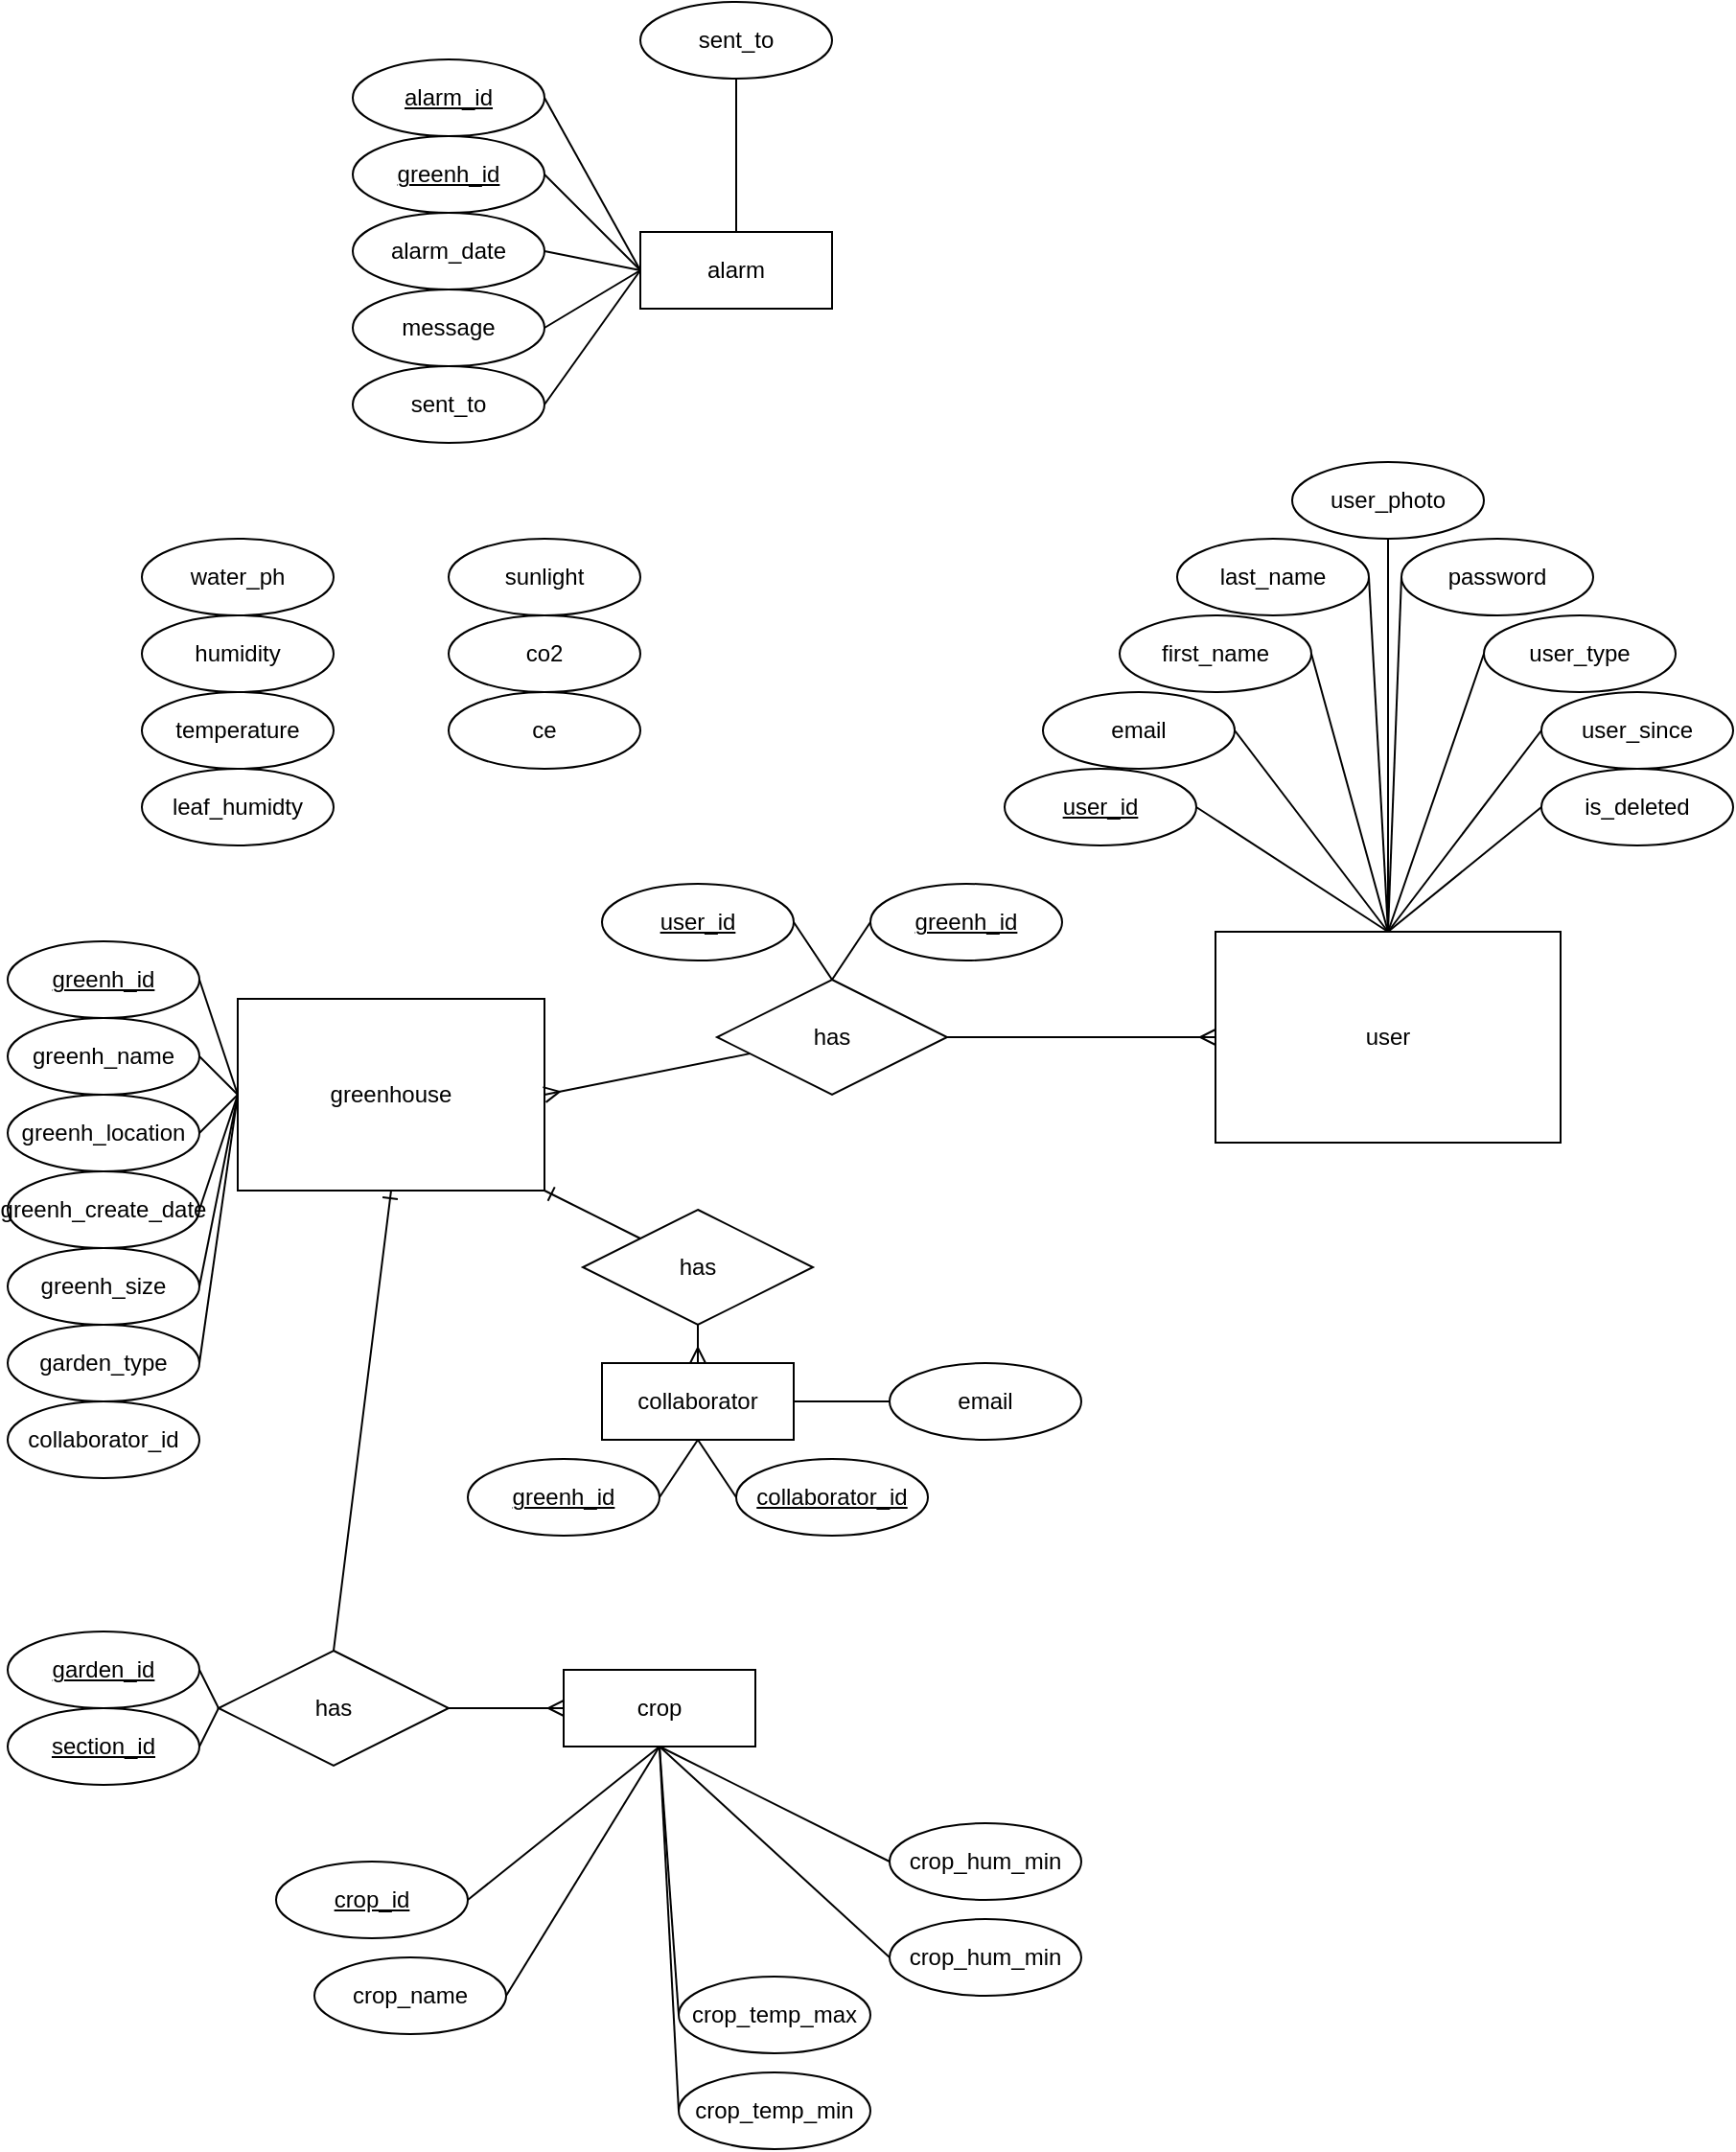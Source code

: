 <mxfile version="21.0.6" type="device" pages="4"><diagram name="Page-1" id="wYK2aRs5cCqEJGt7XIn0"><mxGraphModel dx="2977" dy="2084" grid="1" gridSize="10" guides="1" tooltips="1" connect="1" arrows="1" fold="1" page="1" pageScale="1" pageWidth="827" pageHeight="1169" math="0" shadow="0"><root><mxCell id="0"/><mxCell id="1" parent="0"/><mxCell id="wG32OFaijTBrI2suFKw8-6" value="user" style="whiteSpace=wrap;html=1;align=center;" parent="1" vertex="1"><mxGeometry x="630" y="245" width="180" height="110" as="geometry"/></mxCell><mxCell id="wG32OFaijTBrI2suFKw8-7" value="greenhouse" style="whiteSpace=wrap;html=1;align=center;" parent="1" vertex="1"><mxGeometry x="120" y="280" width="160" height="100" as="geometry"/></mxCell><mxCell id="wG32OFaijTBrI2suFKw8-9" value="has" style="shape=rhombus;perimeter=rhombusPerimeter;whiteSpace=wrap;html=1;align=center;" parent="1" vertex="1"><mxGeometry x="370" y="270" width="120" height="60" as="geometry"/></mxCell><mxCell id="wG32OFaijTBrI2suFKw8-12" value="" style="endArrow=none;html=1;rounded=0;exitX=0.5;exitY=0;exitDx=0;exitDy=0;entryX=1;entryY=0.5;entryDx=0;entryDy=0;" parent="1" source="wG32OFaijTBrI2suFKw8-9" target="wG32OFaijTBrI2suFKw8-37" edge="1"><mxGeometry relative="1" as="geometry"><mxPoint x="440" y="290" as="sourcePoint"/><mxPoint x="410" y="160" as="targetPoint"/></mxGeometry></mxCell><mxCell id="wG32OFaijTBrI2suFKw8-13" value="" style="endArrow=none;html=1;rounded=0;exitX=0.5;exitY=0;exitDx=0;exitDy=0;entryX=0;entryY=0.5;entryDx=0;entryDy=0;" parent="1" source="wG32OFaijTBrI2suFKw8-9" target="wG32OFaijTBrI2suFKw8-38" edge="1"><mxGeometry relative="1" as="geometry"><mxPoint x="450" y="280" as="sourcePoint"/><mxPoint x="450" y="160" as="targetPoint"/></mxGeometry></mxCell><mxCell id="wG32OFaijTBrI2suFKw8-20" value="" style="endArrow=none;html=1;rounded=0;exitX=0;exitY=0.5;exitDx=0;exitDy=0;entryX=1;entryY=0.5;entryDx=0;entryDy=0;" parent="1" source="wG32OFaijTBrI2suFKw8-7" target="wG32OFaijTBrI2suFKw8-36" edge="1"><mxGeometry relative="1" as="geometry"><mxPoint x="120" y="440" as="sourcePoint"/><mxPoint x="100" y="270" as="targetPoint"/></mxGeometry></mxCell><mxCell id="wG32OFaijTBrI2suFKw8-22" value="greenh_name" style="ellipse;whiteSpace=wrap;html=1;align=center;" parent="1" vertex="1"><mxGeometry y="290" width="100" height="40" as="geometry"/></mxCell><mxCell id="wG32OFaijTBrI2suFKw8-23" value="greenh_location" style="ellipse;whiteSpace=wrap;html=1;align=center;" parent="1" vertex="1"><mxGeometry y="330" width="100" height="40" as="geometry"/></mxCell><mxCell id="wG32OFaijTBrI2suFKw8-25" value="greenh_create_date" style="ellipse;whiteSpace=wrap;html=1;align=center;" parent="1" vertex="1"><mxGeometry y="370" width="100" height="40" as="geometry"/></mxCell><mxCell id="wG32OFaijTBrI2suFKw8-29" value="" style="endArrow=none;html=1;rounded=0;entryX=1;entryY=0.5;entryDx=0;entryDy=0;exitX=0;exitY=0.5;exitDx=0;exitDy=0;" parent="1" source="wG32OFaijTBrI2suFKw8-7" target="wG32OFaijTBrI2suFKw8-22" edge="1"><mxGeometry relative="1" as="geometry"><mxPoint x="120" y="440" as="sourcePoint"/><mxPoint x="110" y="280" as="targetPoint"/></mxGeometry></mxCell><mxCell id="wG32OFaijTBrI2suFKw8-30" value="" style="endArrow=none;html=1;rounded=0;exitX=0;exitY=0.5;exitDx=0;exitDy=0;entryX=1;entryY=0.5;entryDx=0;entryDy=0;" parent="1" source="wG32OFaijTBrI2suFKw8-7" target="wG32OFaijTBrI2suFKw8-23" edge="1"><mxGeometry relative="1" as="geometry"><mxPoint x="120" y="440" as="sourcePoint"/><mxPoint x="120" y="290" as="targetPoint"/></mxGeometry></mxCell><mxCell id="wG32OFaijTBrI2suFKw8-32" value="" style="endArrow=none;html=1;rounded=0;exitX=1;exitY=0.5;exitDx=0;exitDy=0;entryX=0;entryY=0.5;entryDx=0;entryDy=0;" parent="1" source="wG32OFaijTBrI2suFKw8-25" target="wG32OFaijTBrI2suFKw8-7" edge="1"><mxGeometry relative="1" as="geometry"><mxPoint x="160" y="450" as="sourcePoint"/><mxPoint x="120" y="440" as="targetPoint"/></mxGeometry></mxCell><mxCell id="wG32OFaijTBrI2suFKw8-36" value="greenh_id" style="ellipse;whiteSpace=wrap;html=1;align=center;fontStyle=4;" parent="1" vertex="1"><mxGeometry y="250" width="100" height="40" as="geometry"/></mxCell><mxCell id="wG32OFaijTBrI2suFKw8-37" value="user_id" style="ellipse;whiteSpace=wrap;html=1;align=center;fontStyle=4;" parent="1" vertex="1"><mxGeometry x="310" y="220" width="100" height="40" as="geometry"/></mxCell><mxCell id="wG32OFaijTBrI2suFKw8-38" value="greenh_id" style="ellipse;whiteSpace=wrap;html=1;align=center;fontStyle=4;" parent="1" vertex="1"><mxGeometry x="450" y="220" width="100" height="40" as="geometry"/></mxCell><mxCell id="wG32OFaijTBrI2suFKw8-39" value="has" style="shape=rhombus;perimeter=rhombusPerimeter;whiteSpace=wrap;html=1;align=center;" parent="1" vertex="1"><mxGeometry x="110" y="620" width="120" height="60" as="geometry"/></mxCell><mxCell id="wG32OFaijTBrI2suFKw8-40" value="" style="endArrow=none;html=1;rounded=0;exitX=0;exitY=0.5;exitDx=0;exitDy=0;entryX=1;entryY=0.5;entryDx=0;entryDy=0;" parent="1" source="wG32OFaijTBrI2suFKw8-39" target="wG32OFaijTBrI2suFKw8-44" edge="1"><mxGeometry relative="1" as="geometry"><mxPoint x="340" y="625" as="sourcePoint"/><mxPoint x="310" y="495" as="targetPoint"/></mxGeometry></mxCell><mxCell id="wG32OFaijTBrI2suFKw8-41" value="" style="endArrow=none;html=1;rounded=0;exitX=0;exitY=0.5;exitDx=0;exitDy=0;entryX=1;entryY=0.5;entryDx=0;entryDy=0;" parent="1" source="wG32OFaijTBrI2suFKw8-39" target="wG32OFaijTBrI2suFKw8-45" edge="1"><mxGeometry relative="1" as="geometry"><mxPoint x="350" y="615" as="sourcePoint"/><mxPoint x="350" y="495" as="targetPoint"/></mxGeometry></mxCell><mxCell id="wG32OFaijTBrI2suFKw8-44" value="garden_id" style="ellipse;whiteSpace=wrap;html=1;align=center;fontStyle=4;" parent="1" vertex="1"><mxGeometry y="610" width="100" height="40" as="geometry"/></mxCell><mxCell id="wG32OFaijTBrI2suFKw8-45" value="section_id" style="ellipse;whiteSpace=wrap;html=1;align=center;fontStyle=4;" parent="1" vertex="1"><mxGeometry y="650" width="100" height="40" as="geometry"/></mxCell><mxCell id="wG32OFaijTBrI2suFKw8-48" value="crop" style="whiteSpace=wrap;html=1;align=center;" parent="1" vertex="1"><mxGeometry x="290" y="630" width="100" height="40" as="geometry"/></mxCell><mxCell id="wG32OFaijTBrI2suFKw8-49" value="" style="endArrow=none;html=1;rounded=0;startArrow=ERmany;startFill=0;exitX=1;exitY=0.5;exitDx=0;exitDy=0;" parent="1" source="wG32OFaijTBrI2suFKw8-7" target="wG32OFaijTBrI2suFKw8-9" edge="1"><mxGeometry relative="1" as="geometry"><mxPoint x="370" y="330" as="sourcePoint"/><mxPoint x="480" y="359.58" as="targetPoint"/><Array as="points"/></mxGeometry></mxCell><mxCell id="wG32OFaijTBrI2suFKw8-50" value="" style="endArrow=none;html=1;rounded=0;startArrow=ERmany;startFill=0;exitX=0;exitY=0.5;exitDx=0;exitDy=0;entryX=1;entryY=0.5;entryDx=0;entryDy=0;" parent="1" source="wG32OFaijTBrI2suFKw8-6" target="wG32OFaijTBrI2suFKw8-9" edge="1"><mxGeometry relative="1" as="geometry"><mxPoint x="230" y="310" as="sourcePoint"/><mxPoint x="290" y="310" as="targetPoint"/><Array as="points"/></mxGeometry></mxCell><mxCell id="wG32OFaijTBrI2suFKw8-51" value="" style="endArrow=none;html=1;rounded=0;startArrow=ERmany;startFill=0;exitX=0;exitY=0.5;exitDx=0;exitDy=0;entryX=1;entryY=0.5;entryDx=0;entryDy=0;" parent="1" source="wG32OFaijTBrI2suFKw8-48" target="wG32OFaijTBrI2suFKw8-39" edge="1"><mxGeometry relative="1" as="geometry"><mxPoint x="250" y="580" as="sourcePoint"/><mxPoint x="310" y="580" as="targetPoint"/><Array as="points"/></mxGeometry></mxCell><mxCell id="wG32OFaijTBrI2suFKw8-53" value="" style="endArrow=none;html=1;rounded=0;startArrow=ERone;startFill=0;entryX=0.5;entryY=0;entryDx=0;entryDy=0;exitX=0.5;exitY=1;exitDx=0;exitDy=0;" parent="1" source="wG32OFaijTBrI2suFKw8-7" target="wG32OFaijTBrI2suFKw8-39" edge="1"><mxGeometry relative="1" as="geometry"><mxPoint x="446" y="520" as="sourcePoint"/><mxPoint x="400" y="520" as="targetPoint"/></mxGeometry></mxCell><mxCell id="wG32OFaijTBrI2suFKw8-64" value="crop_id" style="ellipse;whiteSpace=wrap;html=1;align=center;fontStyle=4;" parent="1" vertex="1"><mxGeometry x="140" y="730" width="100" height="40" as="geometry"/></mxCell><mxCell id="wG32OFaijTBrI2suFKw8-65" value="crop_name" style="ellipse;whiteSpace=wrap;html=1;align=center;" parent="1" vertex="1"><mxGeometry x="160" y="780" width="100" height="40" as="geometry"/></mxCell><mxCell id="wG32OFaijTBrI2suFKw8-66" value="crop_temp_max" style="ellipse;whiteSpace=wrap;html=1;align=center;" parent="1" vertex="1"><mxGeometry x="350" y="790" width="100" height="40" as="geometry"/></mxCell><mxCell id="wG32OFaijTBrI2suFKw8-68" value="" style="endArrow=none;html=1;rounded=0;exitX=1;exitY=0.5;exitDx=0;exitDy=0;entryX=0.5;entryY=1;entryDx=0;entryDy=0;" parent="1" source="wG32OFaijTBrI2suFKw8-64" target="wG32OFaijTBrI2suFKw8-48" edge="1"><mxGeometry relative="1" as="geometry"><mxPoint x="120" y="660" as="sourcePoint"/><mxPoint x="110" y="640" as="targetPoint"/></mxGeometry></mxCell><mxCell id="wG32OFaijTBrI2suFKw8-69" value="" style="endArrow=none;html=1;rounded=0;exitX=1;exitY=0.5;exitDx=0;exitDy=0;entryX=0.5;entryY=1;entryDx=0;entryDy=0;" parent="1" source="wG32OFaijTBrI2suFKw8-65" target="wG32OFaijTBrI2suFKw8-48" edge="1"><mxGeometry relative="1" as="geometry"><mxPoint x="300" y="720" as="sourcePoint"/><mxPoint x="350" y="680" as="targetPoint"/></mxGeometry></mxCell><mxCell id="wG32OFaijTBrI2suFKw8-71" value="" style="endArrow=none;html=1;rounded=0;exitX=0;exitY=0.5;exitDx=0;exitDy=0;entryX=0.5;entryY=1;entryDx=0;entryDy=0;" parent="1" source="wG32OFaijTBrI2suFKw8-66" target="wG32OFaijTBrI2suFKw8-48" edge="1"><mxGeometry relative="1" as="geometry"><mxPoint x="390" y="720" as="sourcePoint"/><mxPoint x="350" y="680" as="targetPoint"/></mxGeometry></mxCell><mxCell id="S-i-KU1z6RUD07meUorJ-1" value="user_id" style="ellipse;whiteSpace=wrap;html=1;align=center;fontStyle=4;" parent="1" vertex="1"><mxGeometry x="520" y="160" width="100" height="40" as="geometry"/></mxCell><mxCell id="S-i-KU1z6RUD07meUorJ-3" value="user_photo" style="ellipse;whiteSpace=wrap;html=1;align=center;" parent="1" vertex="1"><mxGeometry x="670" width="100" height="40" as="geometry"/></mxCell><mxCell id="S-i-KU1z6RUD07meUorJ-5" value="password" style="ellipse;whiteSpace=wrap;html=1;align=center;" parent="1" vertex="1"><mxGeometry x="727" y="40" width="100" height="40" as="geometry"/></mxCell><mxCell id="S-i-KU1z6RUD07meUorJ-6" value="last_name" style="ellipse;whiteSpace=wrap;html=1;align=center;" parent="1" vertex="1"><mxGeometry x="610" y="40" width="100" height="40" as="geometry"/></mxCell><mxCell id="S-i-KU1z6RUD07meUorJ-7" value="first_name" style="ellipse;whiteSpace=wrap;html=1;align=center;" parent="1" vertex="1"><mxGeometry x="580" y="80" width="100" height="40" as="geometry"/></mxCell><mxCell id="S-i-KU1z6RUD07meUorJ-8" value="user_type" style="ellipse;whiteSpace=wrap;html=1;align=center;" parent="1" vertex="1"><mxGeometry x="770" y="80" width="100" height="40" as="geometry"/></mxCell><mxCell id="S-i-KU1z6RUD07meUorJ-9" value="" style="endArrow=none;html=1;rounded=0;exitX=0.5;exitY=0;exitDx=0;exitDy=0;entryX=1;entryY=0.5;entryDx=0;entryDy=0;" parent="1" source="wG32OFaijTBrI2suFKw8-6" target="S-i-KU1z6RUD07meUorJ-1" edge="1"><mxGeometry relative="1" as="geometry"><mxPoint x="350" y="280" as="sourcePoint"/><mxPoint x="370" y="170" as="targetPoint"/></mxGeometry></mxCell><mxCell id="S-i-KU1z6RUD07meUorJ-11" value="" style="endArrow=none;html=1;rounded=0;exitX=0.5;exitY=0;exitDx=0;exitDy=0;entryX=1;entryY=0.5;entryDx=0;entryDy=0;" parent="1" source="wG32OFaijTBrI2suFKw8-6" target="S-i-KU1z6RUD07meUorJ-7" edge="1"><mxGeometry relative="1" as="geometry"><mxPoint x="740" y="265" as="sourcePoint"/><mxPoint x="640" y="200" as="targetPoint"/></mxGeometry></mxCell><mxCell id="S-i-KU1z6RUD07meUorJ-12" value="" style="endArrow=none;html=1;rounded=0;exitX=0.5;exitY=0;exitDx=0;exitDy=0;entryX=0.5;entryY=1;entryDx=0;entryDy=0;" parent="1" source="wG32OFaijTBrI2suFKw8-6" target="S-i-KU1z6RUD07meUorJ-3" edge="1"><mxGeometry relative="1" as="geometry"><mxPoint x="750" y="275" as="sourcePoint"/><mxPoint x="650" y="210" as="targetPoint"/></mxGeometry></mxCell><mxCell id="S-i-KU1z6RUD07meUorJ-13" value="" style="endArrow=none;html=1;rounded=0;exitX=0.5;exitY=0;exitDx=0;exitDy=0;entryX=1;entryY=0.5;entryDx=0;entryDy=0;" parent="1" source="wG32OFaijTBrI2suFKw8-6" target="S-i-KU1z6RUD07meUorJ-6" edge="1"><mxGeometry relative="1" as="geometry"><mxPoint x="760" y="285" as="sourcePoint"/><mxPoint x="660" y="220" as="targetPoint"/></mxGeometry></mxCell><mxCell id="S-i-KU1z6RUD07meUorJ-14" value="" style="endArrow=none;html=1;rounded=0;exitX=0.5;exitY=0;exitDx=0;exitDy=0;entryX=0;entryY=0.5;entryDx=0;entryDy=0;" parent="1" source="wG32OFaijTBrI2suFKw8-6" target="S-i-KU1z6RUD07meUorJ-5" edge="1"><mxGeometry relative="1" as="geometry"><mxPoint x="770" y="295" as="sourcePoint"/><mxPoint x="670" y="230" as="targetPoint"/></mxGeometry></mxCell><mxCell id="S-i-KU1z6RUD07meUorJ-16" value="" style="endArrow=none;html=1;rounded=0;exitX=0.5;exitY=0;exitDx=0;exitDy=0;entryX=0;entryY=0.5;entryDx=0;entryDy=0;" parent="1" source="wG32OFaijTBrI2suFKw8-6" target="S-i-KU1z6RUD07meUorJ-8" edge="1"><mxGeometry relative="1" as="geometry"><mxPoint x="790" y="315" as="sourcePoint"/><mxPoint x="690" y="250" as="targetPoint"/></mxGeometry></mxCell><mxCell id="S-i-KU1z6RUD07meUorJ-17" value="user_since" style="ellipse;whiteSpace=wrap;html=1;align=center;" parent="1" vertex="1"><mxGeometry x="800" y="120" width="100" height="40" as="geometry"/></mxCell><mxCell id="S-i-KU1z6RUD07meUorJ-18" value="" style="endArrow=none;html=1;rounded=0;exitX=0.5;exitY=0;exitDx=0;exitDy=0;entryX=0;entryY=0.5;entryDx=0;entryDy=0;" parent="1" source="wG32OFaijTBrI2suFKw8-6" target="S-i-KU1z6RUD07meUorJ-17" edge="1"><mxGeometry relative="1" as="geometry"><mxPoint x="730" y="255" as="sourcePoint"/><mxPoint x="800" y="150" as="targetPoint"/></mxGeometry></mxCell><mxCell id="S-i-KU1z6RUD07meUorJ-33" value="garden_type" style="ellipse;whiteSpace=wrap;html=1;align=center;" parent="1" vertex="1"><mxGeometry y="450" width="100" height="40" as="geometry"/></mxCell><mxCell id="S-i-KU1z6RUD07meUorJ-34" value="" style="endArrow=none;html=1;rounded=0;exitX=1;exitY=0.5;exitDx=0;exitDy=0;entryX=0;entryY=0.5;entryDx=0;entryDy=0;" parent="1" source="S-i-KU1z6RUD07meUorJ-33" target="wG32OFaijTBrI2suFKw8-7" edge="1"><mxGeometry relative="1" as="geometry"><mxPoint x="110" y="440" as="sourcePoint"/><mxPoint x="120" y="440" as="targetPoint"/></mxGeometry></mxCell><mxCell id="S-i-KU1z6RUD07meUorJ-35" value="email" style="ellipse;whiteSpace=wrap;html=1;align=center;" parent="1" vertex="1"><mxGeometry x="540" y="120" width="100" height="40" as="geometry"/></mxCell><mxCell id="S-i-KU1z6RUD07meUorJ-36" value="" style="endArrow=none;html=1;rounded=0;exitX=0.5;exitY=0;exitDx=0;exitDy=0;entryX=1;entryY=0.5;entryDx=0;entryDy=0;" parent="1" source="wG32OFaijTBrI2suFKw8-6" target="S-i-KU1z6RUD07meUorJ-35" edge="1"><mxGeometry relative="1" as="geometry"><mxPoint x="730" y="255" as="sourcePoint"/><mxPoint x="630" y="190" as="targetPoint"/></mxGeometry></mxCell><mxCell id="S-i-KU1z6RUD07meUorJ-39" value="is_deleted" style="ellipse;whiteSpace=wrap;html=1;align=center;" parent="1" vertex="1"><mxGeometry x="800" y="160" width="100" height="40" as="geometry"/></mxCell><mxCell id="S-i-KU1z6RUD07meUorJ-40" value="" style="endArrow=none;html=1;rounded=0;exitX=0.5;exitY=0;exitDx=0;exitDy=0;entryX=0;entryY=0.5;entryDx=0;entryDy=0;" parent="1" source="wG32OFaijTBrI2suFKw8-6" target="S-i-KU1z6RUD07meUorJ-39" edge="1"><mxGeometry relative="1" as="geometry"><mxPoint x="730" y="255" as="sourcePoint"/><mxPoint x="830" y="190" as="targetPoint"/></mxGeometry></mxCell><mxCell id="ws4TbrJKFkghrHUKkIup-10" value="crop_temp_min" style="ellipse;whiteSpace=wrap;html=1;align=center;" parent="1" vertex="1"><mxGeometry x="350" y="840" width="100" height="40" as="geometry"/></mxCell><mxCell id="ws4TbrJKFkghrHUKkIup-11" value="" style="endArrow=none;html=1;rounded=0;exitX=0;exitY=0.5;exitDx=0;exitDy=0;entryX=0.5;entryY=1;entryDx=0;entryDy=0;" parent="1" source="ws4TbrJKFkghrHUKkIup-10" target="wG32OFaijTBrI2suFKw8-48" edge="1"><mxGeometry relative="1" as="geometry"><mxPoint x="370" y="770" as="sourcePoint"/><mxPoint x="350" y="680" as="targetPoint"/></mxGeometry></mxCell><mxCell id="ws4TbrJKFkghrHUKkIup-12" value="crop_hum_min" style="ellipse;whiteSpace=wrap;html=1;align=center;" parent="1" vertex="1"><mxGeometry x="460" y="710" width="100" height="40" as="geometry"/></mxCell><mxCell id="ws4TbrJKFkghrHUKkIup-13" value="crop_hum_min" style="ellipse;whiteSpace=wrap;html=1;align=center;" parent="1" vertex="1"><mxGeometry x="460" y="760" width="100" height="40" as="geometry"/></mxCell><mxCell id="ws4TbrJKFkghrHUKkIup-14" value="" style="endArrow=none;html=1;rounded=0;exitX=0;exitY=0.5;exitDx=0;exitDy=0;entryX=0.5;entryY=1;entryDx=0;entryDy=0;" parent="1" source="ws4TbrJKFkghrHUKkIup-12" target="wG32OFaijTBrI2suFKw8-48" edge="1"><mxGeometry relative="1" as="geometry"><mxPoint x="360" y="870" as="sourcePoint"/><mxPoint x="350" y="680" as="targetPoint"/></mxGeometry></mxCell><mxCell id="ws4TbrJKFkghrHUKkIup-15" value="" style="endArrow=none;html=1;rounded=0;exitX=0;exitY=0.5;exitDx=0;exitDy=0;entryX=0.5;entryY=1;entryDx=0;entryDy=0;" parent="1" source="ws4TbrJKFkghrHUKkIup-13" target="wG32OFaijTBrI2suFKw8-48" edge="1"><mxGeometry relative="1" as="geometry"><mxPoint x="470" y="740" as="sourcePoint"/><mxPoint x="350" y="680" as="targetPoint"/></mxGeometry></mxCell><mxCell id="ws4TbrJKFkghrHUKkIup-17" value="greenh_size" style="ellipse;whiteSpace=wrap;html=1;align=center;" parent="1" vertex="1"><mxGeometry y="410" width="100" height="40" as="geometry"/></mxCell><mxCell id="ws4TbrJKFkghrHUKkIup-18" value="" style="endArrow=none;html=1;rounded=0;exitX=0;exitY=0.5;exitDx=0;exitDy=0;entryX=1;entryY=0.5;entryDx=0;entryDy=0;" parent="1" source="wG32OFaijTBrI2suFKw8-7" target="ws4TbrJKFkghrHUKkIup-17" edge="1"><mxGeometry relative="1" as="geometry"><mxPoint x="120" y="440" as="sourcePoint"/><mxPoint x="130" y="420" as="targetPoint"/></mxGeometry></mxCell><mxCell id="ws4TbrJKFkghrHUKkIup-19" value="alarm" style="whiteSpace=wrap;html=1;align=center;" parent="1" vertex="1"><mxGeometry x="330" y="-120" width="100" height="40" as="geometry"/></mxCell><mxCell id="ws4TbrJKFkghrHUKkIup-20" value="" style="endArrow=none;html=1;rounded=0;exitX=0;exitY=0.5;exitDx=0;exitDy=0;entryX=1;entryY=0.5;entryDx=0;entryDy=0;" parent="1" source="ws4TbrJKFkghrHUKkIup-19" target="ws4TbrJKFkghrHUKkIup-27" edge="1"><mxGeometry relative="1" as="geometry"><mxPoint x="300" y="-50" as="sourcePoint"/><mxPoint x="280" y="-190" as="targetPoint"/></mxGeometry></mxCell><mxCell id="ws4TbrJKFkghrHUKkIup-22" value="alarm_date" style="ellipse;whiteSpace=wrap;html=1;align=center;" parent="1" vertex="1"><mxGeometry x="180" y="-130" width="100" height="40" as="geometry"/></mxCell><mxCell id="ws4TbrJKFkghrHUKkIup-23" value="message" style="ellipse;whiteSpace=wrap;html=1;align=center;" parent="1" vertex="1"><mxGeometry x="180" y="-90" width="100" height="40" as="geometry"/></mxCell><mxCell id="ws4TbrJKFkghrHUKkIup-24" value="" style="endArrow=none;html=1;rounded=0;entryX=1;entryY=0.5;entryDx=0;entryDy=0;exitX=0;exitY=0.5;exitDx=0;exitDy=0;" parent="1" source="ws4TbrJKFkghrHUKkIup-19" target="ws4TbrJKFkghrHUKkIup-29" edge="1"><mxGeometry relative="1" as="geometry"><mxPoint x="300" y="-50" as="sourcePoint"/><mxPoint x="280" y="-150" as="targetPoint"/></mxGeometry></mxCell><mxCell id="ws4TbrJKFkghrHUKkIup-25" value="" style="endArrow=none;html=1;rounded=0;exitX=0;exitY=0.5;exitDx=0;exitDy=0;entryX=1;entryY=0.5;entryDx=0;entryDy=0;" parent="1" source="ws4TbrJKFkghrHUKkIup-19" target="ws4TbrJKFkghrHUKkIup-22" edge="1"><mxGeometry relative="1" as="geometry"><mxPoint x="300" y="-50" as="sourcePoint"/><mxPoint x="300" y="-170" as="targetPoint"/></mxGeometry></mxCell><mxCell id="ws4TbrJKFkghrHUKkIup-26" value="" style="endArrow=none;html=1;rounded=0;exitX=1;exitY=0.5;exitDx=0;exitDy=0;entryX=0;entryY=0.5;entryDx=0;entryDy=0;" parent="1" source="ws4TbrJKFkghrHUKkIup-23" target="ws4TbrJKFkghrHUKkIup-19" edge="1"><mxGeometry relative="1" as="geometry"><mxPoint x="340" y="-10" as="sourcePoint"/><mxPoint x="300" y="-50" as="targetPoint"/></mxGeometry></mxCell><mxCell id="ws4TbrJKFkghrHUKkIup-27" value="greenh_id" style="ellipse;whiteSpace=wrap;html=1;align=center;fontStyle=4;" parent="1" vertex="1"><mxGeometry x="180" y="-170" width="100" height="40" as="geometry"/></mxCell><mxCell id="ws4TbrJKFkghrHUKkIup-29" value="alarm_id" style="ellipse;whiteSpace=wrap;html=1;align=center;fontStyle=4;" parent="1" vertex="1"><mxGeometry x="180" y="-210" width="100" height="40" as="geometry"/></mxCell><mxCell id="ws4TbrJKFkghrHUKkIup-30" value="water_ph" style="ellipse;whiteSpace=wrap;html=1;align=center;" parent="1" vertex="1"><mxGeometry x="70" y="40" width="100" height="40" as="geometry"/></mxCell><mxCell id="ws4TbrJKFkghrHUKkIup-31" value="sunlight" style="ellipse;whiteSpace=wrap;html=1;align=center;" parent="1" vertex="1"><mxGeometry x="230" y="40" width="100" height="40" as="geometry"/></mxCell><mxCell id="ws4TbrJKFkghrHUKkIup-32" value="ce" style="ellipse;whiteSpace=wrap;html=1;align=center;" parent="1" vertex="1"><mxGeometry x="230" y="120" width="100" height="40" as="geometry"/></mxCell><mxCell id="ws4TbrJKFkghrHUKkIup-33" value="humidity" style="ellipse;whiteSpace=wrap;html=1;align=center;" parent="1" vertex="1"><mxGeometry x="70" y="80" width="100" height="40" as="geometry"/></mxCell><mxCell id="ws4TbrJKFkghrHUKkIup-34" value="temperature" style="ellipse;whiteSpace=wrap;html=1;align=center;" parent="1" vertex="1"><mxGeometry x="70" y="120" width="100" height="40" as="geometry"/></mxCell><mxCell id="ws4TbrJKFkghrHUKkIup-35" value="leaf_humidty" style="ellipse;whiteSpace=wrap;html=1;align=center;" parent="1" vertex="1"><mxGeometry x="70" y="160" width="100" height="40" as="geometry"/></mxCell><mxCell id="ws4TbrJKFkghrHUKkIup-36" value="co2" style="ellipse;whiteSpace=wrap;html=1;align=center;" parent="1" vertex="1"><mxGeometry x="230" y="80" width="100" height="40" as="geometry"/></mxCell><mxCell id="ws4TbrJKFkghrHUKkIup-37" value="sent_to" style="ellipse;whiteSpace=wrap;html=1;align=center;" parent="1" vertex="1"><mxGeometry x="180" y="-50" width="100" height="40" as="geometry"/></mxCell><mxCell id="ws4TbrJKFkghrHUKkIup-38" value="" style="endArrow=none;html=1;rounded=0;exitX=1;exitY=0.5;exitDx=0;exitDy=0;entryX=0;entryY=0.5;entryDx=0;entryDy=0;" parent="1" source="ws4TbrJKFkghrHUKkIup-37" target="ws4TbrJKFkghrHUKkIup-19" edge="1"><mxGeometry relative="1" as="geometry"><mxPoint x="290" y="-60" as="sourcePoint"/><mxPoint x="340" y="-90" as="targetPoint"/></mxGeometry></mxCell><mxCell id="ws4TbrJKFkghrHUKkIup-39" value="sent_to" style="ellipse;whiteSpace=wrap;html=1;align=center;" parent="1" vertex="1"><mxGeometry x="330" y="-240" width="100" height="40" as="geometry"/></mxCell><mxCell id="ws4TbrJKFkghrHUKkIup-40" value="" style="endArrow=none;html=1;rounded=0;entryX=0.5;entryY=1;entryDx=0;entryDy=0;exitX=0.5;exitY=0;exitDx=0;exitDy=0;" parent="1" source="ws4TbrJKFkghrHUKkIup-19" target="ws4TbrJKFkghrHUKkIup-39" edge="1"><mxGeometry relative="1" as="geometry"><mxPoint x="340" y="-90" as="sourcePoint"/><mxPoint x="290" y="-180" as="targetPoint"/></mxGeometry></mxCell><mxCell id="ws4TbrJKFkghrHUKkIup-41" value="collaborator_id" style="ellipse;whiteSpace=wrap;html=1;align=center;" parent="1" vertex="1"><mxGeometry y="490" width="100" height="40" as="geometry"/></mxCell><mxCell id="ws4TbrJKFkghrHUKkIup-43" value="" style="endArrow=none;html=1;rounded=0;entryX=0;entryY=0.5;entryDx=0;entryDy=0;exitX=0.5;exitY=1;exitDx=0;exitDy=0;" parent="1" source="ws4TbrJKFkghrHUKkIup-48" target="ws4TbrJKFkghrHUKkIup-45" edge="1"><mxGeometry relative="1" as="geometry"><mxPoint x="650" y="550" as="sourcePoint"/><mxPoint x="630" y="440" as="targetPoint"/></mxGeometry></mxCell><mxCell id="ws4TbrJKFkghrHUKkIup-44" value="" style="endArrow=none;html=1;rounded=0;exitX=0.5;exitY=1;exitDx=0;exitDy=0;entryX=1;entryY=0.5;entryDx=0;entryDy=0;" parent="1" source="ws4TbrJKFkghrHUKkIup-48" target="ws4TbrJKFkghrHUKkIup-46" edge="1"><mxGeometry relative="1" as="geometry"><mxPoint x="650" y="550" as="sourcePoint"/><mxPoint x="670" y="440" as="targetPoint"/></mxGeometry></mxCell><mxCell id="ws4TbrJKFkghrHUKkIup-45" value="collaborator_id" style="ellipse;whiteSpace=wrap;html=1;align=center;fontStyle=4;" parent="1" vertex="1"><mxGeometry x="380" y="520" width="100" height="40" as="geometry"/></mxCell><mxCell id="ws4TbrJKFkghrHUKkIup-46" value="greenh_id" style="ellipse;whiteSpace=wrap;html=1;align=center;fontStyle=4;" parent="1" vertex="1"><mxGeometry x="240" y="520" width="100" height="40" as="geometry"/></mxCell><mxCell id="ws4TbrJKFkghrHUKkIup-48" value="collaborator" style="whiteSpace=wrap;html=1;align=center;" parent="1" vertex="1"><mxGeometry x="310" y="470" width="100" height="40" as="geometry"/></mxCell><mxCell id="ws4TbrJKFkghrHUKkIup-49" value="has" style="shape=rhombus;perimeter=rhombusPerimeter;whiteSpace=wrap;html=1;align=center;" parent="1" vertex="1"><mxGeometry x="300" y="390" width="120" height="60" as="geometry"/></mxCell><mxCell id="ws4TbrJKFkghrHUKkIup-50" value="" style="endArrow=none;html=1;rounded=0;startArrow=ERone;startFill=0;entryX=0;entryY=0;entryDx=0;entryDy=0;exitX=1;exitY=1;exitDx=0;exitDy=0;" parent="1" source="wG32OFaijTBrI2suFKw8-7" target="ws4TbrJKFkghrHUKkIup-49" edge="1"><mxGeometry relative="1" as="geometry"><mxPoint x="210" y="390" as="sourcePoint"/><mxPoint x="180" y="630" as="targetPoint"/></mxGeometry></mxCell><mxCell id="ws4TbrJKFkghrHUKkIup-51" value="" style="endArrow=none;html=1;rounded=0;startArrow=ERmany;startFill=0;entryX=0.5;entryY=1;entryDx=0;entryDy=0;exitX=0.5;exitY=0;exitDx=0;exitDy=0;" parent="1" source="ws4TbrJKFkghrHUKkIup-48" target="ws4TbrJKFkghrHUKkIup-49" edge="1"><mxGeometry relative="1" as="geometry"><mxPoint x="310" y="480" as="sourcePoint"/><mxPoint x="397" y="319" as="targetPoint"/><Array as="points"/></mxGeometry></mxCell><mxCell id="ws4TbrJKFkghrHUKkIup-54" value="email" style="ellipse;whiteSpace=wrap;html=1;align=center;" parent="1" vertex="1"><mxGeometry x="460" y="470" width="100" height="40" as="geometry"/></mxCell><mxCell id="ws4TbrJKFkghrHUKkIup-55" value="" style="endArrow=none;html=1;rounded=0;entryX=0;entryY=0.5;entryDx=0;entryDy=0;exitX=1;exitY=0.5;exitDx=0;exitDy=0;" parent="1" source="ws4TbrJKFkghrHUKkIup-48" target="ws4TbrJKFkghrHUKkIup-54" edge="1"><mxGeometry relative="1" as="geometry"><mxPoint x="370" y="520" as="sourcePoint"/><mxPoint x="390" y="550" as="targetPoint"/></mxGeometry></mxCell></root></mxGraphModel></diagram><diagram id="PiV4PCNsDSPyNaFHvcJP" name="Caso 1: col NO user (2 USER)"><mxGraphModel dx="4291" dy="1569" grid="1" gridSize="10" guides="1" tooltips="1" connect="1" arrows="1" fold="1" page="1" pageScale="1" pageWidth="827" pageHeight="1169" math="0" shadow="0"><root><mxCell id="0"/><mxCell id="1" parent="0"/><mxCell id="E9uYbZ2fKtwHA8-cTNJU-1" value="user" style="whiteSpace=wrap;html=1;align=center;" parent="1" vertex="1"><mxGeometry x="1540" y="635" width="180" height="110" as="geometry"/></mxCell><mxCell id="E9uYbZ2fKtwHA8-cTNJU-2" style="edgeStyle=none;curved=1;rounded=0;orthogonalLoop=1;jettySize=auto;html=1;exitX=0.25;exitY=0;exitDx=0;exitDy=0;entryX=1;entryY=0.5;entryDx=0;entryDy=0;fontSize=12;startSize=8;endSize=8;endArrow=none;endFill=0;startArrow=ERone;startFill=0;" parent="1" source="E9uYbZ2fKtwHA8-cTNJU-3" target="E9uYbZ2fKtwHA8-cTNJU-99" edge="1"><mxGeometry relative="1" as="geometry"/></mxCell><mxCell id="E9uYbZ2fKtwHA8-cTNJU-3" value="greenhouse" style="whiteSpace=wrap;html=1;align=center;" parent="1" vertex="1"><mxGeometry x="720" y="640" width="160" height="100" as="geometry"/></mxCell><mxCell id="E9uYbZ2fKtwHA8-cTNJU-4" value="has" style="shape=rhombus;perimeter=rhombusPerimeter;whiteSpace=wrap;html=1;align=center;" parent="1" vertex="1"><mxGeometry x="1154" y="660" width="120" height="60" as="geometry"/></mxCell><mxCell id="E9uYbZ2fKtwHA8-cTNJU-5" value="" style="endArrow=none;html=1;rounded=0;exitX=0.5;exitY=0;exitDx=0;exitDy=0;entryX=1;entryY=0.5;entryDx=0;entryDy=0;" parent="1" source="E9uYbZ2fKtwHA8-cTNJU-4" target="E9uYbZ2fKtwHA8-cTNJU-15" edge="1"><mxGeometry relative="1" as="geometry"><mxPoint x="1224" y="680" as="sourcePoint"/><mxPoint x="1194" y="550" as="targetPoint"/></mxGeometry></mxCell><mxCell id="E9uYbZ2fKtwHA8-cTNJU-6" value="" style="endArrow=none;html=1;rounded=0;exitX=0.5;exitY=0;exitDx=0;exitDy=0;entryX=0;entryY=0.5;entryDx=0;entryDy=0;" parent="1" source="E9uYbZ2fKtwHA8-cTNJU-4" target="E9uYbZ2fKtwHA8-cTNJU-16" edge="1"><mxGeometry relative="1" as="geometry"><mxPoint x="1234" y="670" as="sourcePoint"/><mxPoint x="1234" y="550" as="targetPoint"/></mxGeometry></mxCell><mxCell id="E9uYbZ2fKtwHA8-cTNJU-7" value="" style="endArrow=none;html=1;rounded=0;exitX=0;exitY=0.5;exitDx=0;exitDy=0;entryX=1;entryY=0.5;entryDx=0;entryDy=0;" parent="1" source="E9uYbZ2fKtwHA8-cTNJU-3" target="E9uYbZ2fKtwHA8-cTNJU-14" edge="1"><mxGeometry relative="1" as="geometry"><mxPoint x="800" y="800" as="sourcePoint"/><mxPoint x="780" y="630" as="targetPoint"/></mxGeometry></mxCell><mxCell id="E9uYbZ2fKtwHA8-cTNJU-8" value="greenh_name" style="ellipse;whiteSpace=wrap;html=1;align=center;" parent="1" vertex="1"><mxGeometry x="480" y="590" width="100" height="40" as="geometry"/></mxCell><mxCell id="E9uYbZ2fKtwHA8-cTNJU-9" value="greenh_location" style="ellipse;whiteSpace=wrap;html=1;align=center;" parent="1" vertex="1"><mxGeometry x="480" y="630" width="100" height="40" as="geometry"/></mxCell><mxCell id="E9uYbZ2fKtwHA8-cTNJU-10" value="greenh_create_date" style="ellipse;whiteSpace=wrap;html=1;align=center;" parent="1" vertex="1"><mxGeometry x="480" y="670" width="100" height="40" as="geometry"/></mxCell><mxCell id="E9uYbZ2fKtwHA8-cTNJU-11" value="" style="endArrow=none;html=1;rounded=0;entryX=1;entryY=0.5;entryDx=0;entryDy=0;exitX=0;exitY=0.5;exitDx=0;exitDy=0;" parent="1" source="E9uYbZ2fKtwHA8-cTNJU-3" target="E9uYbZ2fKtwHA8-cTNJU-8" edge="1"><mxGeometry relative="1" as="geometry"><mxPoint x="800" y="800" as="sourcePoint"/><mxPoint x="790" y="640" as="targetPoint"/></mxGeometry></mxCell><mxCell id="E9uYbZ2fKtwHA8-cTNJU-12" value="" style="endArrow=none;html=1;rounded=0;exitX=0;exitY=0.5;exitDx=0;exitDy=0;entryX=1;entryY=0.5;entryDx=0;entryDy=0;" parent="1" source="E9uYbZ2fKtwHA8-cTNJU-3" target="E9uYbZ2fKtwHA8-cTNJU-9" edge="1"><mxGeometry relative="1" as="geometry"><mxPoint x="800" y="800" as="sourcePoint"/><mxPoint x="800" y="650" as="targetPoint"/></mxGeometry></mxCell><mxCell id="E9uYbZ2fKtwHA8-cTNJU-13" value="" style="endArrow=none;html=1;rounded=0;exitX=1;exitY=0.5;exitDx=0;exitDy=0;entryX=0;entryY=0.5;entryDx=0;entryDy=0;" parent="1" source="E9uYbZ2fKtwHA8-cTNJU-10" target="E9uYbZ2fKtwHA8-cTNJU-3" edge="1"><mxGeometry relative="1" as="geometry"><mxPoint x="840" y="810" as="sourcePoint"/><mxPoint x="800" y="800" as="targetPoint"/></mxGeometry></mxCell><mxCell id="E9uYbZ2fKtwHA8-cTNJU-14" value="greenh_id" style="ellipse;whiteSpace=wrap;html=1;align=center;fontStyle=4;" parent="1" vertex="1"><mxGeometry x="480" y="550" width="100" height="40" as="geometry"/></mxCell><mxCell id="E9uYbZ2fKtwHA8-cTNJU-15" value="user_id" style="ellipse;whiteSpace=wrap;html=1;align=center;fontStyle=4;" parent="1" vertex="1"><mxGeometry x="1094" y="610" width="100" height="40" as="geometry"/></mxCell><mxCell id="E9uYbZ2fKtwHA8-cTNJU-16" value="greenh_id" style="ellipse;whiteSpace=wrap;html=1;align=center;fontStyle=4;" parent="1" vertex="1"><mxGeometry x="1234" y="610" width="100" height="40" as="geometry"/></mxCell><mxCell id="E9uYbZ2fKtwHA8-cTNJU-17" value="has" style="shape=rhombus;perimeter=rhombusPerimeter;whiteSpace=wrap;html=1;align=center;" parent="1" vertex="1"><mxGeometry x="740" y="1090" width="120" height="60" as="geometry"/></mxCell><mxCell id="E9uYbZ2fKtwHA8-cTNJU-18" value="" style="endArrow=none;html=1;rounded=0;exitX=0;exitY=0.5;exitDx=0;exitDy=0;entryX=1;entryY=0.5;entryDx=0;entryDy=0;" parent="1" source="E9uYbZ2fKtwHA8-cTNJU-17" target="E9uYbZ2fKtwHA8-cTNJU-20" edge="1"><mxGeometry relative="1" as="geometry"><mxPoint x="970" y="1095" as="sourcePoint"/><mxPoint x="940" y="965" as="targetPoint"/></mxGeometry></mxCell><mxCell id="E9uYbZ2fKtwHA8-cTNJU-19" value="" style="endArrow=none;html=1;rounded=0;exitX=0;exitY=0.5;exitDx=0;exitDy=0;entryX=1;entryY=0.5;entryDx=0;entryDy=0;" parent="1" source="E9uYbZ2fKtwHA8-cTNJU-17" target="E9uYbZ2fKtwHA8-cTNJU-21" edge="1"><mxGeometry relative="1" as="geometry"><mxPoint x="980" y="1085" as="sourcePoint"/><mxPoint x="980" y="965" as="targetPoint"/></mxGeometry></mxCell><mxCell id="E9uYbZ2fKtwHA8-cTNJU-20" value="garden_id" style="ellipse;whiteSpace=wrap;html=1;align=center;fontStyle=4;" parent="1" vertex="1"><mxGeometry x="630" y="1080" width="100" height="40" as="geometry"/></mxCell><mxCell id="E9uYbZ2fKtwHA8-cTNJU-21" value="section_id" style="ellipse;whiteSpace=wrap;html=1;align=center;fontStyle=4;" parent="1" vertex="1"><mxGeometry x="630" y="1120" width="100" height="40" as="geometry"/></mxCell><mxCell id="E9uYbZ2fKtwHA8-cTNJU-22" value="crop" style="whiteSpace=wrap;html=1;align=center;" parent="1" vertex="1"><mxGeometry x="970" y="1100" width="100" height="40" as="geometry"/></mxCell><mxCell id="E9uYbZ2fKtwHA8-cTNJU-23" value="" style="endArrow=none;html=1;rounded=0;startArrow=ERmany;startFill=0;exitX=1;exitY=0.5;exitDx=0;exitDy=0;" parent="1" source="E9uYbZ2fKtwHA8-cTNJU-3" target="E9uYbZ2fKtwHA8-cTNJU-4" edge="1"><mxGeometry relative="1" as="geometry"><mxPoint x="1050" y="695" as="sourcePoint"/><mxPoint x="1160" y="724.58" as="targetPoint"/><Array as="points"/></mxGeometry></mxCell><mxCell id="E9uYbZ2fKtwHA8-cTNJU-24" value="" style="endArrow=none;html=1;rounded=0;startArrow=ERmany;startFill=0;exitX=0;exitY=0.5;exitDx=0;exitDy=0;entryX=1;entryY=0.5;entryDx=0;entryDy=0;" parent="1" source="E9uYbZ2fKtwHA8-cTNJU-1" target="E9uYbZ2fKtwHA8-cTNJU-4" edge="1"><mxGeometry relative="1" as="geometry"><mxPoint x="1050" y="675" as="sourcePoint"/><mxPoint x="1310" y="665" as="targetPoint"/><Array as="points"/></mxGeometry></mxCell><mxCell id="E9uYbZ2fKtwHA8-cTNJU-25" value="" style="endArrow=none;html=1;rounded=0;startArrow=ERmany;startFill=0;exitX=0;exitY=0.5;exitDx=0;exitDy=0;entryX=1;entryY=0.5;entryDx=0;entryDy=0;" parent="1" source="E9uYbZ2fKtwHA8-cTNJU-22" target="E9uYbZ2fKtwHA8-cTNJU-17" edge="1"><mxGeometry relative="1" as="geometry"><mxPoint x="930" y="1050" as="sourcePoint"/><mxPoint x="990" y="1050" as="targetPoint"/><Array as="points"/></mxGeometry></mxCell><mxCell id="E9uYbZ2fKtwHA8-cTNJU-26" value="" style="endArrow=none;html=1;rounded=0;startArrow=ERone;startFill=0;entryX=0.5;entryY=0;entryDx=0;entryDy=0;exitX=0.5;exitY=1;exitDx=0;exitDy=0;" parent="1" source="E9uYbZ2fKtwHA8-cTNJU-3" target="E9uYbZ2fKtwHA8-cTNJU-17" edge="1"><mxGeometry relative="1" as="geometry"><mxPoint x="1126" y="885" as="sourcePoint"/><mxPoint x="1080" y="885" as="targetPoint"/></mxGeometry></mxCell><mxCell id="E9uYbZ2fKtwHA8-cTNJU-27" value="crop_id" style="ellipse;whiteSpace=wrap;html=1;align=center;fontStyle=4;" parent="1" vertex="1"><mxGeometry x="790" y="1169" width="100" height="40" as="geometry"/></mxCell><mxCell id="E9uYbZ2fKtwHA8-cTNJU-28" value="crop_name" style="ellipse;whiteSpace=wrap;html=1;align=center;" parent="1" vertex="1"><mxGeometry x="790" y="1209" width="100" height="40" as="geometry"/></mxCell><mxCell id="E9uYbZ2fKtwHA8-cTNJU-29" value="crop_temp_max" style="ellipse;whiteSpace=wrap;html=1;align=center;" parent="1" vertex="1"><mxGeometry x="910" y="1330" width="100" height="40" as="geometry"/></mxCell><mxCell id="E9uYbZ2fKtwHA8-cTNJU-30" value="" style="endArrow=none;html=1;rounded=0;exitX=1;exitY=0.5;exitDx=0;exitDy=0;entryX=0.5;entryY=1;entryDx=0;entryDy=0;" parent="1" source="E9uYbZ2fKtwHA8-cTNJU-27" target="E9uYbZ2fKtwHA8-cTNJU-22" edge="1"><mxGeometry relative="1" as="geometry"><mxPoint x="800" y="1130" as="sourcePoint"/><mxPoint x="790" y="1110" as="targetPoint"/></mxGeometry></mxCell><mxCell id="E9uYbZ2fKtwHA8-cTNJU-31" value="" style="endArrow=none;html=1;rounded=0;exitX=1;exitY=0.5;exitDx=0;exitDy=0;entryX=0.5;entryY=1;entryDx=0;entryDy=0;" parent="1" source="E9uYbZ2fKtwHA8-cTNJU-28" target="E9uYbZ2fKtwHA8-cTNJU-22" edge="1"><mxGeometry relative="1" as="geometry"><mxPoint x="980" y="1190" as="sourcePoint"/><mxPoint x="1030" y="1150" as="targetPoint"/></mxGeometry></mxCell><mxCell id="E9uYbZ2fKtwHA8-cTNJU-33" value="user_id" style="ellipse;whiteSpace=wrap;html=1;align=center;fontStyle=4;" parent="1" vertex="1"><mxGeometry x="1430" y="550" width="100" height="40" as="geometry"/></mxCell><mxCell id="E9uYbZ2fKtwHA8-cTNJU-34" value="user_photo" style="ellipse;whiteSpace=wrap;html=1;align=center;" parent="1" vertex="1"><mxGeometry x="1580" y="390" width="100" height="40" as="geometry"/></mxCell><mxCell id="E9uYbZ2fKtwHA8-cTNJU-35" value="password" style="ellipse;whiteSpace=wrap;html=1;align=center;" parent="1" vertex="1"><mxGeometry x="1637" y="430" width="100" height="40" as="geometry"/></mxCell><mxCell id="E9uYbZ2fKtwHA8-cTNJU-36" value="last_name" style="ellipse;whiteSpace=wrap;html=1;align=center;" parent="1" vertex="1"><mxGeometry x="1520" y="430" width="100" height="40" as="geometry"/></mxCell><mxCell id="E9uYbZ2fKtwHA8-cTNJU-37" value="first_name" style="ellipse;whiteSpace=wrap;html=1;align=center;" parent="1" vertex="1"><mxGeometry x="1490" y="470" width="100" height="40" as="geometry"/></mxCell><mxCell id="E9uYbZ2fKtwHA8-cTNJU-38" value="user_type" style="ellipse;whiteSpace=wrap;html=1;align=center;" parent="1" vertex="1"><mxGeometry x="1680" y="470" width="100" height="40" as="geometry"/></mxCell><mxCell id="E9uYbZ2fKtwHA8-cTNJU-39" value="" style="endArrow=none;html=1;rounded=0;exitX=0.5;exitY=0;exitDx=0;exitDy=0;entryX=1;entryY=0.5;entryDx=0;entryDy=0;" parent="1" source="E9uYbZ2fKtwHA8-cTNJU-1" target="E9uYbZ2fKtwHA8-cTNJU-33" edge="1"><mxGeometry relative="1" as="geometry"><mxPoint x="1260" y="670" as="sourcePoint"/><mxPoint x="1280" y="560" as="targetPoint"/></mxGeometry></mxCell><mxCell id="E9uYbZ2fKtwHA8-cTNJU-40" value="" style="endArrow=none;html=1;rounded=0;exitX=0.5;exitY=0;exitDx=0;exitDy=0;entryX=1;entryY=0.5;entryDx=0;entryDy=0;" parent="1" source="E9uYbZ2fKtwHA8-cTNJU-1" target="E9uYbZ2fKtwHA8-cTNJU-37" edge="1"><mxGeometry relative="1" as="geometry"><mxPoint x="1650" y="655" as="sourcePoint"/><mxPoint x="1550" y="590" as="targetPoint"/></mxGeometry></mxCell><mxCell id="E9uYbZ2fKtwHA8-cTNJU-41" value="" style="endArrow=none;html=1;rounded=0;exitX=0.5;exitY=0;exitDx=0;exitDy=0;entryX=0.5;entryY=1;entryDx=0;entryDy=0;" parent="1" source="E9uYbZ2fKtwHA8-cTNJU-1" target="E9uYbZ2fKtwHA8-cTNJU-34" edge="1"><mxGeometry relative="1" as="geometry"><mxPoint x="1660" y="665" as="sourcePoint"/><mxPoint x="1560" y="600" as="targetPoint"/></mxGeometry></mxCell><mxCell id="E9uYbZ2fKtwHA8-cTNJU-42" value="" style="endArrow=none;html=1;rounded=0;exitX=0.5;exitY=0;exitDx=0;exitDy=0;entryX=1;entryY=0.5;entryDx=0;entryDy=0;" parent="1" source="E9uYbZ2fKtwHA8-cTNJU-1" target="E9uYbZ2fKtwHA8-cTNJU-36" edge="1"><mxGeometry relative="1" as="geometry"><mxPoint x="1670" y="675" as="sourcePoint"/><mxPoint x="1570" y="610" as="targetPoint"/></mxGeometry></mxCell><mxCell id="E9uYbZ2fKtwHA8-cTNJU-43" value="" style="endArrow=none;html=1;rounded=0;exitX=0.5;exitY=0;exitDx=0;exitDy=0;entryX=0;entryY=0.5;entryDx=0;entryDy=0;" parent="1" source="E9uYbZ2fKtwHA8-cTNJU-1" target="E9uYbZ2fKtwHA8-cTNJU-35" edge="1"><mxGeometry relative="1" as="geometry"><mxPoint x="1680" y="685" as="sourcePoint"/><mxPoint x="1580" y="620" as="targetPoint"/></mxGeometry></mxCell><mxCell id="E9uYbZ2fKtwHA8-cTNJU-44" value="" style="endArrow=none;html=1;rounded=0;exitX=0.5;exitY=0;exitDx=0;exitDy=0;entryX=0;entryY=0.5;entryDx=0;entryDy=0;" parent="1" source="E9uYbZ2fKtwHA8-cTNJU-1" target="E9uYbZ2fKtwHA8-cTNJU-38" edge="1"><mxGeometry relative="1" as="geometry"><mxPoint x="1700" y="705" as="sourcePoint"/><mxPoint x="1600" y="640" as="targetPoint"/></mxGeometry></mxCell><mxCell id="E9uYbZ2fKtwHA8-cTNJU-45" value="user_since" style="ellipse;whiteSpace=wrap;html=1;align=center;" parent="1" vertex="1"><mxGeometry x="1710" y="510" width="100" height="40" as="geometry"/></mxCell><mxCell id="E9uYbZ2fKtwHA8-cTNJU-46" value="" style="endArrow=none;html=1;rounded=0;exitX=0.5;exitY=0;exitDx=0;exitDy=0;entryX=0;entryY=0.5;entryDx=0;entryDy=0;" parent="1" source="E9uYbZ2fKtwHA8-cTNJU-1" target="E9uYbZ2fKtwHA8-cTNJU-45" edge="1"><mxGeometry relative="1" as="geometry"><mxPoint x="1640" y="645" as="sourcePoint"/><mxPoint x="1710" y="540" as="targetPoint"/></mxGeometry></mxCell><mxCell id="E9uYbZ2fKtwHA8-cTNJU-49" value="email" style="ellipse;whiteSpace=wrap;html=1;align=center;" parent="1" vertex="1"><mxGeometry x="1450" y="510" width="100" height="40" as="geometry"/></mxCell><mxCell id="E9uYbZ2fKtwHA8-cTNJU-50" value="" style="endArrow=none;html=1;rounded=0;exitX=0.5;exitY=0;exitDx=0;exitDy=0;entryX=1;entryY=0.5;entryDx=0;entryDy=0;" parent="1" source="E9uYbZ2fKtwHA8-cTNJU-1" target="E9uYbZ2fKtwHA8-cTNJU-49" edge="1"><mxGeometry relative="1" as="geometry"><mxPoint x="1640" y="645" as="sourcePoint"/><mxPoint x="1540" y="580" as="targetPoint"/></mxGeometry></mxCell><mxCell id="E9uYbZ2fKtwHA8-cTNJU-51" value="is_deleted" style="ellipse;whiteSpace=wrap;html=1;align=center;" parent="1" vertex="1"><mxGeometry x="1710" y="550" width="100" height="40" as="geometry"/></mxCell><mxCell id="E9uYbZ2fKtwHA8-cTNJU-52" value="" style="endArrow=none;html=1;rounded=0;exitX=0.5;exitY=0;exitDx=0;exitDy=0;entryX=0;entryY=0.5;entryDx=0;entryDy=0;" parent="1" source="E9uYbZ2fKtwHA8-cTNJU-1" target="E9uYbZ2fKtwHA8-cTNJU-51" edge="1"><mxGeometry relative="1" as="geometry"><mxPoint x="1640" y="645" as="sourcePoint"/><mxPoint x="1740" y="580" as="targetPoint"/></mxGeometry></mxCell><mxCell id="E9uYbZ2fKtwHA8-cTNJU-60" value="crop_temp_min" style="ellipse;whiteSpace=wrap;html=1;align=center;" parent="1" vertex="1"><mxGeometry x="910" y="1290" width="100" height="40" as="geometry"/></mxCell><mxCell id="E9uYbZ2fKtwHA8-cTNJU-61" value="" style="endArrow=none;html=1;rounded=0;entryX=0.5;entryY=1;entryDx=0;entryDy=0;" parent="1" source="E9uYbZ2fKtwHA8-cTNJU-60" target="E9uYbZ2fKtwHA8-cTNJU-22" edge="1"><mxGeometry relative="1" as="geometry"><mxPoint x="1050" y="1240" as="sourcePoint"/><mxPoint x="1030" y="1150" as="targetPoint"/></mxGeometry></mxCell><mxCell id="E9uYbZ2fKtwHA8-cTNJU-62" value="crop_hum_min" style="ellipse;whiteSpace=wrap;html=1;align=center;" parent="1" vertex="1"><mxGeometry x="910" y="1410" width="100" height="40" as="geometry"/></mxCell><mxCell id="E9uYbZ2fKtwHA8-cTNJU-63" value="crop_hum_min" style="ellipse;whiteSpace=wrap;html=1;align=center;" parent="1" vertex="1"><mxGeometry x="910" y="1370" width="100" height="40" as="geometry"/></mxCell><mxCell id="E9uYbZ2fKtwHA8-cTNJU-66" value="greenh_size" style="ellipse;whiteSpace=wrap;html=1;align=center;" parent="1" vertex="1"><mxGeometry x="480" y="710" width="100" height="40" as="geometry"/></mxCell><mxCell id="E9uYbZ2fKtwHA8-cTNJU-67" value="" style="endArrow=none;html=1;rounded=0;exitX=0;exitY=0.5;exitDx=0;exitDy=0;entryX=1;entryY=0.5;entryDx=0;entryDy=0;" parent="1" source="E9uYbZ2fKtwHA8-cTNJU-3" target="E9uYbZ2fKtwHA8-cTNJU-66" edge="1"><mxGeometry relative="1" as="geometry"><mxPoint x="800" y="800" as="sourcePoint"/><mxPoint x="810" y="780" as="targetPoint"/></mxGeometry></mxCell><mxCell id="E9uYbZ2fKtwHA8-cTNJU-68" value="alarm" style="whiteSpace=wrap;html=1;align=center;" parent="1" vertex="1"><mxGeometry x="460" y="240" width="100" height="40" as="geometry"/></mxCell><mxCell id="E9uYbZ2fKtwHA8-cTNJU-69" value="" style="endArrow=none;html=1;rounded=0;exitX=0;exitY=0.5;exitDx=0;exitDy=0;entryX=1;entryY=0.5;entryDx=0;entryDy=0;" parent="1" source="E9uYbZ2fKtwHA8-cTNJU-68" target="E9uYbZ2fKtwHA8-cTNJU-75" edge="1"><mxGeometry relative="1" as="geometry"><mxPoint x="420" y="305" as="sourcePoint"/><mxPoint x="400" y="165" as="targetPoint"/></mxGeometry></mxCell><mxCell id="E9uYbZ2fKtwHA8-cTNJU-70" value="alarm_date" style="ellipse;whiteSpace=wrap;html=1;align=center;" parent="1" vertex="1"><mxGeometry x="300" y="195" width="100" height="40" as="geometry"/></mxCell><mxCell id="E9uYbZ2fKtwHA8-cTNJU-71" value="message" style="ellipse;whiteSpace=wrap;html=1;align=center;" parent="1" vertex="1"><mxGeometry x="300" y="235" width="100" height="40" as="geometry"/></mxCell><mxCell id="E9uYbZ2fKtwHA8-cTNJU-72" value="" style="endArrow=none;html=1;rounded=0;entryX=1;entryY=0.5;entryDx=0;entryDy=0;exitX=0;exitY=0.5;exitDx=0;exitDy=0;" parent="1" source="E9uYbZ2fKtwHA8-cTNJU-68" target="E9uYbZ2fKtwHA8-cTNJU-76" edge="1"><mxGeometry relative="1" as="geometry"><mxPoint x="420" y="305" as="sourcePoint"/><mxPoint x="400" y="205" as="targetPoint"/></mxGeometry></mxCell><mxCell id="E9uYbZ2fKtwHA8-cTNJU-73" value="" style="endArrow=none;html=1;rounded=0;exitX=0;exitY=0.5;exitDx=0;exitDy=0;entryX=1;entryY=0.5;entryDx=0;entryDy=0;" parent="1" source="E9uYbZ2fKtwHA8-cTNJU-68" target="E9uYbZ2fKtwHA8-cTNJU-70" edge="1"><mxGeometry relative="1" as="geometry"><mxPoint x="420" y="305" as="sourcePoint"/><mxPoint x="420" y="185" as="targetPoint"/></mxGeometry></mxCell><mxCell id="E9uYbZ2fKtwHA8-cTNJU-74" value="" style="endArrow=none;html=1;rounded=0;exitX=1;exitY=0.5;exitDx=0;exitDy=0;entryX=0;entryY=0.5;entryDx=0;entryDy=0;" parent="1" source="E9uYbZ2fKtwHA8-cTNJU-71" target="E9uYbZ2fKtwHA8-cTNJU-68" edge="1"><mxGeometry relative="1" as="geometry"><mxPoint x="460" y="345" as="sourcePoint"/><mxPoint x="420" y="305" as="targetPoint"/></mxGeometry></mxCell><mxCell id="E9uYbZ2fKtwHA8-cTNJU-75" value="greenh_id" style="ellipse;whiteSpace=wrap;html=1;align=center;fontStyle=4;" parent="1" vertex="1"><mxGeometry x="300" y="155" width="100" height="40" as="geometry"/></mxCell><mxCell id="E9uYbZ2fKtwHA8-cTNJU-76" value="alarm_id" style="ellipse;whiteSpace=wrap;html=1;align=center;fontStyle=4;" parent="1" vertex="1"><mxGeometry x="300" y="115" width="100" height="40" as="geometry"/></mxCell><mxCell id="E9uYbZ2fKtwHA8-cTNJU-77" value="water_ph" style="ellipse;whiteSpace=wrap;html=1;align=center;" parent="1" vertex="1"><mxGeometry x="830" y="295" width="100" height="40" as="geometry"/></mxCell><mxCell id="E9uYbZ2fKtwHA8-cTNJU-78" value="sunlight" style="ellipse;whiteSpace=wrap;html=1;align=center;" parent="1" vertex="1"><mxGeometry x="830" y="415" width="100" height="40" as="geometry"/></mxCell><mxCell id="E9uYbZ2fKtwHA8-cTNJU-79" value="ce" style="ellipse;whiteSpace=wrap;html=1;align=center;" parent="1" vertex="1"><mxGeometry x="830" y="495" width="100" height="40" as="geometry"/></mxCell><mxCell id="E9uYbZ2fKtwHA8-cTNJU-80" value="humidity" style="ellipse;whiteSpace=wrap;html=1;align=center;" parent="1" vertex="1"><mxGeometry x="830" y="335" width="100" height="40" as="geometry"/></mxCell><mxCell id="E9uYbZ2fKtwHA8-cTNJU-81" value="temperature" style="ellipse;whiteSpace=wrap;html=1;align=center;" parent="1" vertex="1"><mxGeometry x="830" y="375" width="100" height="40" as="geometry"/></mxCell><mxCell id="E9uYbZ2fKtwHA8-cTNJU-82" value="" style="edgeStyle=none;curved=1;rounded=0;orthogonalLoop=1;jettySize=auto;html=1;fontSize=12;startSize=8;endSize=8;endArrow=none;endFill=0;" parent="1" source="E9uYbZ2fKtwHA8-cTNJU-83" target="E9uYbZ2fKtwHA8-cTNJU-3" edge="1"><mxGeometry relative="1" as="geometry"/></mxCell><mxCell id="E9uYbZ2fKtwHA8-cTNJU-83" value="leaf_humidty" style="ellipse;whiteSpace=wrap;html=1;align=center;" parent="1" vertex="1"><mxGeometry x="830" y="535" width="100" height="40" as="geometry"/></mxCell><mxCell id="E9uYbZ2fKtwHA8-cTNJU-84" value="co2" style="ellipse;whiteSpace=wrap;html=1;align=center;" parent="1" vertex="1"><mxGeometry x="830" y="455" width="100" height="40" as="geometry"/></mxCell><mxCell id="E9uYbZ2fKtwHA8-cTNJU-89" value="collaborator_id" style="ellipse;whiteSpace=wrap;html=1;align=center;" parent="1" vertex="1"><mxGeometry x="480" y="750" width="100" height="40" as="geometry"/></mxCell><mxCell id="E9uYbZ2fKtwHA8-cTNJU-90" value="" style="endArrow=none;html=1;rounded=0;entryX=0;entryY=0.5;entryDx=0;entryDy=0;exitX=1;exitY=0.5;exitDx=0;exitDy=0;" parent="1" source="E9uYbZ2fKtwHA8-cTNJU-94" target="E9uYbZ2fKtwHA8-cTNJU-92" edge="1"><mxGeometry relative="1" as="geometry"><mxPoint x="1504" y="295" as="sourcePoint"/><mxPoint x="1484" y="185" as="targetPoint"/></mxGeometry></mxCell><mxCell id="E9uYbZ2fKtwHA8-cTNJU-91" value="" style="endArrow=none;html=1;rounded=0;exitX=1;exitY=0.5;exitDx=0;exitDy=0;entryX=0;entryY=0.5;entryDx=0;entryDy=0;" parent="1" source="E9uYbZ2fKtwHA8-cTNJU-94" target="E9uYbZ2fKtwHA8-cTNJU-93" edge="1"><mxGeometry relative="1" as="geometry"><mxPoint x="1504" y="295" as="sourcePoint"/><mxPoint x="1524" y="185" as="targetPoint"/></mxGeometry></mxCell><mxCell id="E9uYbZ2fKtwHA8-cTNJU-92" value="collaborator_id" style="ellipse;whiteSpace=wrap;html=1;align=center;fontStyle=4;" parent="1" vertex="1"><mxGeometry x="1304" y="180" width="100" height="40" as="geometry"/></mxCell><mxCell id="E9uYbZ2fKtwHA8-cTNJU-93" value="collaborator_email" style="ellipse;whiteSpace=wrap;html=1;align=center;fontStyle=4;" parent="1" vertex="1"><mxGeometry x="1304" y="245" width="100" height="40" as="geometry"/></mxCell><mxCell id="E9uYbZ2fKtwHA8-cTNJU-94" value="collaborator" style="whiteSpace=wrap;html=1;align=center;" parent="1" vertex="1"><mxGeometry x="1164" y="215" width="100" height="40" as="geometry"/></mxCell><mxCell id="E9uYbZ2fKtwHA8-cTNJU-95" value="has" style="shape=rhombus;perimeter=rhombusPerimeter;whiteSpace=wrap;html=1;align=center;" parent="1" vertex="1"><mxGeometry x="1154" y="500" width="120" height="60" as="geometry"/></mxCell><mxCell id="E9uYbZ2fKtwHA8-cTNJU-96" value="" style="endArrow=none;html=1;rounded=0;startArrow=ERone;startFill=0;entryX=0;entryY=0.5;entryDx=0;entryDy=0;exitX=1;exitY=0;exitDx=0;exitDy=0;" parent="1" source="E9uYbZ2fKtwHA8-cTNJU-3" target="E9uYbZ2fKtwHA8-cTNJU-95" edge="1"><mxGeometry relative="1" as="geometry"><mxPoint x="890" y="755" as="sourcePoint"/><mxPoint x="860" y="995" as="targetPoint"/></mxGeometry></mxCell><mxCell id="E9uYbZ2fKtwHA8-cTNJU-97" value="" style="endArrow=none;html=1;rounded=0;startArrow=ERmany;startFill=0;entryX=0.5;entryY=0;entryDx=0;entryDy=0;exitX=0.5;exitY=1;exitDx=0;exitDy=0;" parent="1" source="E9uYbZ2fKtwHA8-cTNJU-94" target="E9uYbZ2fKtwHA8-cTNJU-95" edge="1"><mxGeometry relative="1" as="geometry"><mxPoint x="1230" y="430" as="sourcePoint"/><mxPoint x="1267" y="189" as="targetPoint"/><Array as="points"/></mxGeometry></mxCell><mxCell id="E9uYbZ2fKtwHA8-cTNJU-98" style="edgeStyle=none;curved=1;rounded=0;orthogonalLoop=1;jettySize=auto;html=1;exitX=0;exitY=0.5;exitDx=0;exitDy=0;entryX=1;entryY=1;entryDx=0;entryDy=0;fontSize=12;startSize=8;endSize=8;endArrow=ERmany;endFill=0;" parent="1" source="E9uYbZ2fKtwHA8-cTNJU-99" target="E9uYbZ2fKtwHA8-cTNJU-68" edge="1"><mxGeometry relative="1" as="geometry"/></mxCell><mxCell id="E9uYbZ2fKtwHA8-cTNJU-99" value="has" style="shape=rhombus;perimeter=rhombusPerimeter;whiteSpace=wrap;html=1;align=center;" parent="1" vertex="1"><mxGeometry x="640" y="460" width="120" height="60" as="geometry"/></mxCell><mxCell id="E9uYbZ2fKtwHA8-cTNJU-100" value="water_ph_min" style="ellipse;whiteSpace=wrap;html=1;align=center;" parent="1" vertex="1"><mxGeometry x="1054" y="1290" width="100" height="40" as="geometry"/></mxCell><mxCell id="E9uYbZ2fKtwHA8-cTNJU-101" value="sunlight_min" style="ellipse;whiteSpace=wrap;html=1;align=center;" parent="1" vertex="1"><mxGeometry x="1054" y="1370" width="100" height="40" as="geometry"/></mxCell><mxCell id="E9uYbZ2fKtwHA8-cTNJU-102" value="ce_min" style="ellipse;whiteSpace=wrap;html=1;align=center;" parent="1" vertex="1"><mxGeometry x="1050" y="1530" width="100" height="40" as="geometry"/></mxCell><mxCell id="E9uYbZ2fKtwHA8-cTNJU-105" value="leaf_humidty_min" style="ellipse;whiteSpace=wrap;html=1;align=center;" parent="1" vertex="1"><mxGeometry x="910" y="1450" width="100" height="40" as="geometry"/></mxCell><mxCell id="E9uYbZ2fKtwHA8-cTNJU-106" value="co2_min" style="ellipse;whiteSpace=wrap;html=1;align=center;" parent="1" vertex="1"><mxGeometry x="1050" y="1450" width="100" height="40" as="geometry"/></mxCell><mxCell id="E9uYbZ2fKtwHA8-cTNJU-107" value="leaf_humidty_max" style="ellipse;whiteSpace=wrap;html=1;align=center;" parent="1" vertex="1"><mxGeometry x="910" y="1490" width="100" height="40" as="geometry"/></mxCell><mxCell id="E9uYbZ2fKtwHA8-cTNJU-110" value="water_ph_max" style="ellipse;whiteSpace=wrap;html=1;align=center;" parent="1" vertex="1"><mxGeometry x="1054" y="1330" width="100" height="40" as="geometry"/></mxCell><mxCell id="E9uYbZ2fKtwHA8-cTNJU-111" value="sunlight_max" style="ellipse;whiteSpace=wrap;html=1;align=center;" parent="1" vertex="1"><mxGeometry x="1054" y="1410" width="100" height="40" as="geometry"/></mxCell><mxCell id="E9uYbZ2fKtwHA8-cTNJU-112" value="co2_max" style="ellipse;whiteSpace=wrap;html=1;align=center;" parent="1" vertex="1"><mxGeometry x="1050" y="1490" width="100" height="40" as="geometry"/></mxCell><mxCell id="E9uYbZ2fKtwHA8-cTNJU-113" value="ce_max" style="ellipse;whiteSpace=wrap;html=1;align=center;" parent="1" vertex="1"><mxGeometry x="1050" y="1570" width="100" height="40" as="geometry"/></mxCell><mxCell id="E9uYbZ2fKtwHA8-cTNJU-115" value="" style="endArrow=none;html=1;rounded=0;entryX=0.5;entryY=1;entryDx=0;entryDy=0;exitX=0.5;exitY=0;exitDx=0;exitDy=0;" parent="1" source="E9uYbZ2fKtwHA8-cTNJU-100" target="E9uYbZ2fKtwHA8-cTNJU-22" edge="1"><mxGeometry relative="1" as="geometry"><mxPoint x="977" y="1300" as="sourcePoint"/><mxPoint x="1030" y="1150" as="targetPoint"/></mxGeometry></mxCell><mxCell id="E9uYbZ2fKtwHA8-cTNJU-116" value="is_active" style="ellipse;whiteSpace=wrap;html=1;align=center;" parent="1" vertex="1"><mxGeometry x="460" y="75" width="100" height="40" as="geometry"/></mxCell><mxCell id="E9uYbZ2fKtwHA8-cTNJU-117" value="" style="endArrow=none;html=1;rounded=0;entryX=0.5;entryY=1;entryDx=0;entryDy=0;exitX=0.5;exitY=0;exitDx=0;exitDy=0;" parent="1" source="E9uYbZ2fKtwHA8-cTNJU-68" target="E9uYbZ2fKtwHA8-cTNJU-116" edge="1"><mxGeometry relative="1" as="geometry"><mxPoint x="520" y="250" as="sourcePoint"/><mxPoint x="435" y="149" as="targetPoint"/></mxGeometry></mxCell><mxCell id="Yr5JgzN_RtV7zklMl6-q-1" value="crop_size" style="ellipse;whiteSpace=wrap;html=1;align=center;" vertex="1" parent="1"><mxGeometry x="1120" y="1235" width="100" height="40" as="geometry"/></mxCell><mxCell id="Yr5JgzN_RtV7zklMl6-q-2" value="" style="endArrow=none;html=1;rounded=0;entryX=0.5;entryY=1;entryDx=0;entryDy=0;exitX=0;exitY=0.5;exitDx=0;exitDy=0;" edge="1" parent="1" source="Yr5JgzN_RtV7zklMl6-q-1" target="E9uYbZ2fKtwHA8-cTNJU-22"><mxGeometry relative="1" as="geometry"><mxPoint x="977" y="1300" as="sourcePoint"/><mxPoint x="1030" y="1150" as="targetPoint"/></mxGeometry></mxCell><mxCell id="Yr5JgzN_RtV7zklMl6-q-3" value="is_deleted" style="ellipse;whiteSpace=wrap;html=1;align=center;" vertex="1" parent="1"><mxGeometry x="480" y="790" width="100" height="40" as="geometry"/></mxCell><mxCell id="Yr5JgzN_RtV7zklMl6-q-4" value="" style="endArrow=none;html=1;rounded=0;exitX=1;exitY=0.5;exitDx=0;exitDy=0;entryX=0;entryY=0.5;entryDx=0;entryDy=0;" edge="1" parent="1" source="E9uYbZ2fKtwHA8-cTNJU-89" target="E9uYbZ2fKtwHA8-cTNJU-3"><mxGeometry relative="1" as="geometry"><mxPoint x="590" y="780" as="sourcePoint"/><mxPoint x="720" y="800" as="targetPoint"/></mxGeometry></mxCell><mxCell id="Yr5JgzN_RtV7zklMl6-q-5" value="" style="endArrow=none;html=1;rounded=0;exitX=1;exitY=0.5;exitDx=0;exitDy=0;entryX=0;entryY=0.5;entryDx=0;entryDy=0;" edge="1" parent="1" source="Yr5JgzN_RtV7zklMl6-q-3" target="E9uYbZ2fKtwHA8-cTNJU-3"><mxGeometry relative="1" as="geometry"><mxPoint x="590" y="820" as="sourcePoint"/><mxPoint x="730" y="700" as="targetPoint"/></mxGeometry></mxCell><mxCell id="Yr5JgzN_RtV7zklMl6-q-7" value="is_deleted" style="ellipse;whiteSpace=wrap;html=1;align=center;" vertex="1" parent="1"><mxGeometry x="1134" y="1195" width="100" height="40" as="geometry"/></mxCell><mxCell id="Yr5JgzN_RtV7zklMl6-q-8" value="" style="endArrow=none;html=1;rounded=0;entryX=0.5;entryY=1;entryDx=0;entryDy=0;exitX=0;exitY=0.5;exitDx=0;exitDy=0;" edge="1" parent="1" source="Yr5JgzN_RtV7zklMl6-q-7" target="E9uYbZ2fKtwHA8-cTNJU-22"><mxGeometry relative="1" as="geometry"><mxPoint x="1140" y="1240" as="sourcePoint"/><mxPoint x="1030" y="1150" as="targetPoint"/></mxGeometry></mxCell><mxCell id="Yr5JgzN_RtV7zklMl6-q-9" value="crop_plant_species" style="ellipse;whiteSpace=wrap;html=1;align=center;" vertex="1" parent="1"><mxGeometry x="790" y="1249" width="100" height="40" as="geometry"/></mxCell><mxCell id="Yr5JgzN_RtV7zklMl6-q-10" value="" style="endArrow=none;html=1;rounded=0;exitX=1;exitY=0.5;exitDx=0;exitDy=0;entryX=0.5;entryY=1;entryDx=0;entryDy=0;" edge="1" parent="1" source="Yr5JgzN_RtV7zklMl6-q-9" target="E9uYbZ2fKtwHA8-cTNJU-22"><mxGeometry relative="1" as="geometry"><mxPoint x="900" y="1239" as="sourcePoint"/><mxPoint x="1030" y="1150" as="targetPoint"/></mxGeometry></mxCell><mxCell id="Yr5JgzN_RtV7zklMl6-q-11" value="&quot;humedad&quot;" style="ellipse;whiteSpace=wrap;html=1;align=center;" vertex="1" parent="1"><mxGeometry x="300" y="275" width="100" height="40" as="geometry"/></mxCell><mxCell id="Yr5JgzN_RtV7zklMl6-q-12" value="&quot;85%&quot;" style="ellipse;whiteSpace=wrap;html=1;align=center;" vertex="1" parent="1"><mxGeometry x="300" y="315" width="100" height="40" as="geometry"/></mxCell><mxCell id="Yr5JgzN_RtV7zklMl6-q-14" value="&quot;high&quot;/&quot;low&quot;" style="ellipse;whiteSpace=wrap;html=1;align=center;" vertex="1" parent="1"><mxGeometry x="300" y="355" width="100" height="40" as="geometry"/></mxCell><mxCell id="Yr5JgzN_RtV7zklMl6-q-21" value="has" style="shape=rhombus;perimeter=rhombusPerimeter;whiteSpace=wrap;html=1;align=center;" vertex="1" parent="1"><mxGeometry x="840" y="207.5" width="120" height="60" as="geometry"/></mxCell><mxCell id="Yr5JgzN_RtV7zklMl6-q-22" value="" style="endArrow=none;html=1;rounded=0;startArrow=ERmany;startFill=0;entryX=1;entryY=0.5;entryDx=0;entryDy=0;exitX=0;exitY=0.5;exitDx=0;exitDy=0;" edge="1" parent="1" source="E9uYbZ2fKtwHA8-cTNJU-94" target="Yr5JgzN_RtV7zklMl6-q-21"><mxGeometry relative="1" as="geometry"><mxPoint x="980" y="150" as="sourcePoint"/><mxPoint x="857" y="-128.5" as="targetPoint"/><Array as="points"/></mxGeometry></mxCell><mxCell id="Yr5JgzN_RtV7zklMl6-q-24" value="collaborator_id" style="ellipse;whiteSpace=wrap;html=1;align=center;fontStyle=4;" vertex="1" parent="1"><mxGeometry x="770" y="145" width="100" height="40" as="geometry"/></mxCell><mxCell id="Yr5JgzN_RtV7zklMl6-q-25" value="alarm_id" style="ellipse;whiteSpace=wrap;html=1;align=center;fontStyle=4;" vertex="1" parent="1"><mxGeometry x="920" y="140" width="100" height="40" as="geometry"/></mxCell><mxCell id="Yr5JgzN_RtV7zklMl6-q-26" value="" style="endArrow=none;html=1;rounded=0;exitX=0.5;exitY=0;exitDx=0;exitDy=0;entryX=0;entryY=0.5;entryDx=0;entryDy=0;" edge="1" parent="1" source="Yr5JgzN_RtV7zklMl6-q-21" target="Yr5JgzN_RtV7zklMl6-q-25"><mxGeometry relative="1" as="geometry"><mxPoint x="1180" y="396.25" as="sourcePoint"/><mxPoint x="1240" y="361.25" as="targetPoint"/></mxGeometry></mxCell><mxCell id="Yr5JgzN_RtV7zklMl6-q-27" value="" style="endArrow=none;html=1;rounded=0;entryX=1;entryY=0.5;entryDx=0;entryDy=0;" edge="1" parent="1" target="Yr5JgzN_RtV7zklMl6-q-24"><mxGeometry relative="1" as="geometry"><mxPoint x="900" y="206.25" as="sourcePoint"/><mxPoint x="930" y="170.25" as="targetPoint"/></mxGeometry></mxCell><mxCell id="Yr5JgzN_RtV7zklMl6-q-28" style="edgeStyle=none;curved=1;rounded=0;orthogonalLoop=1;jettySize=auto;html=1;exitX=0;exitY=0.5;exitDx=0;exitDy=0;entryX=0.951;entryY=0.019;entryDx=0;entryDy=0;fontSize=12;startSize=8;endSize=8;endArrow=ERmany;endFill=0;entryPerimeter=0;" edge="1" parent="1" source="Yr5JgzN_RtV7zklMl6-q-21" target="E9uYbZ2fKtwHA8-cTNJU-68"><mxGeometry relative="1" as="geometry"><mxPoint x="650" y="500" as="sourcePoint"/><mxPoint x="650" y="375" as="targetPoint"/></mxGeometry></mxCell><mxCell id="Yr5JgzN_RtV7zklMl6-q-31" value="collaborator_id" style="ellipse;whiteSpace=wrap;html=1;align=center;fontStyle=4;" vertex="1" parent="1"><mxGeometry x="1290" y="480" width="100" height="40" as="geometry"/></mxCell><mxCell id="Yr5JgzN_RtV7zklMl6-q-32" value="greenh_id" style="ellipse;whiteSpace=wrap;html=1;align=center;fontStyle=4;" vertex="1" parent="1"><mxGeometry x="1290" y="535" width="100" height="40" as="geometry"/></mxCell><mxCell id="Yr5JgzN_RtV7zklMl6-q-33" value="" style="endArrow=none;html=1;rounded=0;exitX=1;exitY=0.5;exitDx=0;exitDy=0;entryX=0;entryY=0.5;entryDx=0;entryDy=0;" edge="1" parent="1" target="Yr5JgzN_RtV7zklMl6-q-32" source="E9uYbZ2fKtwHA8-cTNJU-95"><mxGeometry relative="1" as="geometry"><mxPoint x="1359" y="463" as="sourcePoint"/><mxPoint x="1699" y="616.25" as="targetPoint"/></mxGeometry></mxCell><mxCell id="Yr5JgzN_RtV7zklMl6-q-34" value="" style="endArrow=none;html=1;rounded=0;entryX=0;entryY=0.5;entryDx=0;entryDy=0;exitX=1;exitY=0.5;exitDx=0;exitDy=0;" edge="1" parent="1" target="Yr5JgzN_RtV7zklMl6-q-31" source="E9uYbZ2fKtwHA8-cTNJU-95"><mxGeometry relative="1" as="geometry"><mxPoint x="1359" y="461.25" as="sourcePoint"/><mxPoint x="1389" y="425.25" as="targetPoint"/></mxGeometry></mxCell></root></mxGraphModel></diagram><diagram id="ZzQxFWUIWb6hQAj9SZMZ" name="Caso 2: 3 USERS"><mxGraphModel dx="3755" dy="1373" grid="1" gridSize="10" guides="1" tooltips="1" connect="1" arrows="1" fold="1" page="1" pageScale="1" pageWidth="827" pageHeight="1169" math="0" shadow="0"><root><mxCell id="0"/><mxCell id="1" parent="0"/><mxCell id="3NhJG8kGwzBal-b_54cK-1" value="user" style="whiteSpace=wrap;html=1;align=center;" vertex="1" parent="1"><mxGeometry x="1540" y="635" width="180" height="110" as="geometry"/></mxCell><mxCell id="3NhJG8kGwzBal-b_54cK-2" style="edgeStyle=none;curved=1;rounded=0;orthogonalLoop=1;jettySize=auto;html=1;exitX=0.25;exitY=0;exitDx=0;exitDy=0;entryX=1;entryY=0.5;entryDx=0;entryDy=0;fontSize=12;startSize=8;endSize=8;endArrow=none;endFill=0;startArrow=ERone;startFill=0;" edge="1" parent="1" source="3NhJG8kGwzBal-b_54cK-3" target="3NhJG8kGwzBal-b_54cK-83"><mxGeometry relative="1" as="geometry"/></mxCell><mxCell id="3NhJG8kGwzBal-b_54cK-3" value="greenhouse" style="whiteSpace=wrap;html=1;align=center;" vertex="1" parent="1"><mxGeometry x="720" y="640" width="160" height="100" as="geometry"/></mxCell><mxCell id="3NhJG8kGwzBal-b_54cK-4" value="has" style="shape=rhombus;perimeter=rhombusPerimeter;whiteSpace=wrap;html=1;align=center;" vertex="1" parent="1"><mxGeometry x="1154" y="660" width="120" height="60" as="geometry"/></mxCell><mxCell id="3NhJG8kGwzBal-b_54cK-5" value="" style="endArrow=none;html=1;rounded=0;exitX=0.5;exitY=0;exitDx=0;exitDy=0;entryX=1;entryY=0.5;entryDx=0;entryDy=0;" edge="1" parent="1" source="3NhJG8kGwzBal-b_54cK-4" target="3NhJG8kGwzBal-b_54cK-15"><mxGeometry relative="1" as="geometry"><mxPoint x="1224" y="680" as="sourcePoint"/><mxPoint x="1194" y="550" as="targetPoint"/></mxGeometry></mxCell><mxCell id="3NhJG8kGwzBal-b_54cK-6" value="" style="endArrow=none;html=1;rounded=0;exitX=0.5;exitY=0;exitDx=0;exitDy=0;entryX=0;entryY=0.5;entryDx=0;entryDy=0;" edge="1" parent="1" source="3NhJG8kGwzBal-b_54cK-4" target="3NhJG8kGwzBal-b_54cK-16"><mxGeometry relative="1" as="geometry"><mxPoint x="1234" y="670" as="sourcePoint"/><mxPoint x="1234" y="550" as="targetPoint"/></mxGeometry></mxCell><mxCell id="3NhJG8kGwzBal-b_54cK-7" value="" style="endArrow=none;html=1;rounded=0;exitX=0;exitY=0.5;exitDx=0;exitDy=0;entryX=1;entryY=0.5;entryDx=0;entryDy=0;" edge="1" parent="1" source="3NhJG8kGwzBal-b_54cK-3" target="3NhJG8kGwzBal-b_54cK-14"><mxGeometry relative="1" as="geometry"><mxPoint x="800" y="800" as="sourcePoint"/><mxPoint x="780" y="630" as="targetPoint"/></mxGeometry></mxCell><mxCell id="3NhJG8kGwzBal-b_54cK-8" value="greenh_name" style="ellipse;whiteSpace=wrap;html=1;align=center;" vertex="1" parent="1"><mxGeometry x="480" y="590" width="100" height="40" as="geometry"/></mxCell><mxCell id="3NhJG8kGwzBal-b_54cK-9" value="greenh_location" style="ellipse;whiteSpace=wrap;html=1;align=center;" vertex="1" parent="1"><mxGeometry x="480" y="630" width="100" height="40" as="geometry"/></mxCell><mxCell id="3NhJG8kGwzBal-b_54cK-10" value="greenh_create_date" style="ellipse;whiteSpace=wrap;html=1;align=center;" vertex="1" parent="1"><mxGeometry x="480" y="670" width="100" height="40" as="geometry"/></mxCell><mxCell id="3NhJG8kGwzBal-b_54cK-11" value="" style="endArrow=none;html=1;rounded=0;entryX=1;entryY=0.5;entryDx=0;entryDy=0;exitX=0;exitY=0.5;exitDx=0;exitDy=0;" edge="1" parent="1" source="3NhJG8kGwzBal-b_54cK-3" target="3NhJG8kGwzBal-b_54cK-8"><mxGeometry relative="1" as="geometry"><mxPoint x="800" y="800" as="sourcePoint"/><mxPoint x="790" y="640" as="targetPoint"/></mxGeometry></mxCell><mxCell id="3NhJG8kGwzBal-b_54cK-12" value="" style="endArrow=none;html=1;rounded=0;exitX=0;exitY=0.5;exitDx=0;exitDy=0;entryX=1;entryY=0.5;entryDx=0;entryDy=0;" edge="1" parent="1" source="3NhJG8kGwzBal-b_54cK-3" target="3NhJG8kGwzBal-b_54cK-9"><mxGeometry relative="1" as="geometry"><mxPoint x="800" y="800" as="sourcePoint"/><mxPoint x="800" y="650" as="targetPoint"/></mxGeometry></mxCell><mxCell id="3NhJG8kGwzBal-b_54cK-13" value="" style="endArrow=none;html=1;rounded=0;exitX=1;exitY=0.5;exitDx=0;exitDy=0;entryX=0;entryY=0.5;entryDx=0;entryDy=0;" edge="1" parent="1" source="3NhJG8kGwzBal-b_54cK-10" target="3NhJG8kGwzBal-b_54cK-3"><mxGeometry relative="1" as="geometry"><mxPoint x="840" y="810" as="sourcePoint"/><mxPoint x="800" y="800" as="targetPoint"/></mxGeometry></mxCell><mxCell id="3NhJG8kGwzBal-b_54cK-14" value="greenh_id" style="ellipse;whiteSpace=wrap;html=1;align=center;fontStyle=4;" vertex="1" parent="1"><mxGeometry x="480" y="550" width="100" height="40" as="geometry"/></mxCell><mxCell id="3NhJG8kGwzBal-b_54cK-15" value="user_id" style="ellipse;whiteSpace=wrap;html=1;align=center;fontStyle=4;" vertex="1" parent="1"><mxGeometry x="1094" y="610" width="100" height="40" as="geometry"/></mxCell><mxCell id="3NhJG8kGwzBal-b_54cK-16" value="greenh_id" style="ellipse;whiteSpace=wrap;html=1;align=center;fontStyle=4;" vertex="1" parent="1"><mxGeometry x="1234" y="610" width="100" height="40" as="geometry"/></mxCell><mxCell id="3NhJG8kGwzBal-b_54cK-17" value="has" style="shape=rhombus;perimeter=rhombusPerimeter;whiteSpace=wrap;html=1;align=center;" vertex="1" parent="1"><mxGeometry x="740" y="890" width="120" height="60" as="geometry"/></mxCell><mxCell id="3NhJG8kGwzBal-b_54cK-18" value="" style="endArrow=none;html=1;rounded=0;exitX=0;exitY=0.5;exitDx=0;exitDy=0;entryX=1;entryY=0.5;entryDx=0;entryDy=0;" edge="1" parent="1" source="3NhJG8kGwzBal-b_54cK-17" target="3NhJG8kGwzBal-b_54cK-20"><mxGeometry relative="1" as="geometry"><mxPoint x="970" y="895" as="sourcePoint"/><mxPoint x="940" y="765" as="targetPoint"/></mxGeometry></mxCell><mxCell id="3NhJG8kGwzBal-b_54cK-19" value="" style="endArrow=none;html=1;rounded=0;exitX=0;exitY=0.5;exitDx=0;exitDy=0;entryX=1;entryY=0.5;entryDx=0;entryDy=0;" edge="1" parent="1" source="3NhJG8kGwzBal-b_54cK-17" target="3NhJG8kGwzBal-b_54cK-21"><mxGeometry relative="1" as="geometry"><mxPoint x="980" y="885" as="sourcePoint"/><mxPoint x="980" y="765" as="targetPoint"/></mxGeometry></mxCell><mxCell id="3NhJG8kGwzBal-b_54cK-20" value="garden_id" style="ellipse;whiteSpace=wrap;html=1;align=center;fontStyle=4;" vertex="1" parent="1"><mxGeometry x="630" y="880" width="100" height="40" as="geometry"/></mxCell><mxCell id="3NhJG8kGwzBal-b_54cK-21" value="section_id" style="ellipse;whiteSpace=wrap;html=1;align=center;fontStyle=4;" vertex="1" parent="1"><mxGeometry x="630" y="920" width="100" height="40" as="geometry"/></mxCell><mxCell id="3NhJG8kGwzBal-b_54cK-22" value="crop" style="whiteSpace=wrap;html=1;align=center;" vertex="1" parent="1"><mxGeometry x="970" y="900" width="100" height="40" as="geometry"/></mxCell><mxCell id="3NhJG8kGwzBal-b_54cK-23" value="" style="endArrow=none;html=1;rounded=0;startArrow=ERmany;startFill=0;exitX=1;exitY=0.5;exitDx=0;exitDy=0;" edge="1" parent="1" source="3NhJG8kGwzBal-b_54cK-3" target="3NhJG8kGwzBal-b_54cK-4"><mxGeometry relative="1" as="geometry"><mxPoint x="1050" y="695" as="sourcePoint"/><mxPoint x="1160" y="724.58" as="targetPoint"/><Array as="points"/></mxGeometry></mxCell><mxCell id="3NhJG8kGwzBal-b_54cK-24" value="" style="endArrow=none;html=1;rounded=0;startArrow=ERmany;startFill=0;exitX=0;exitY=0.5;exitDx=0;exitDy=0;entryX=1;entryY=0.5;entryDx=0;entryDy=0;" edge="1" parent="1" source="3NhJG8kGwzBal-b_54cK-1" target="3NhJG8kGwzBal-b_54cK-4"><mxGeometry relative="1" as="geometry"><mxPoint x="1050" y="675" as="sourcePoint"/><mxPoint x="1310" y="665" as="targetPoint"/><Array as="points"/></mxGeometry></mxCell><mxCell id="3NhJG8kGwzBal-b_54cK-25" value="" style="endArrow=none;html=1;rounded=0;startArrow=ERmany;startFill=0;exitX=0;exitY=0.5;exitDx=0;exitDy=0;entryX=1;entryY=0.5;entryDx=0;entryDy=0;" edge="1" parent="1" source="3NhJG8kGwzBal-b_54cK-22" target="3NhJG8kGwzBal-b_54cK-17"><mxGeometry relative="1" as="geometry"><mxPoint x="930" y="850" as="sourcePoint"/><mxPoint x="990" y="850" as="targetPoint"/><Array as="points"/></mxGeometry></mxCell><mxCell id="3NhJG8kGwzBal-b_54cK-26" value="" style="endArrow=none;html=1;rounded=0;startArrow=ERone;startFill=0;entryX=0.5;entryY=0;entryDx=0;entryDy=0;exitX=0.5;exitY=1;exitDx=0;exitDy=0;" edge="1" parent="1" source="3NhJG8kGwzBal-b_54cK-3" target="3NhJG8kGwzBal-b_54cK-17"><mxGeometry relative="1" as="geometry"><mxPoint x="1126" y="885" as="sourcePoint"/><mxPoint x="1080" y="885" as="targetPoint"/></mxGeometry></mxCell><mxCell id="3NhJG8kGwzBal-b_54cK-27" value="crop_id" style="ellipse;whiteSpace=wrap;html=1;align=center;fontStyle=4;" vertex="1" parent="1"><mxGeometry x="790" y="969" width="100" height="40" as="geometry"/></mxCell><mxCell id="3NhJG8kGwzBal-b_54cK-28" value="crop_name" style="ellipse;whiteSpace=wrap;html=1;align=center;" vertex="1" parent="1"><mxGeometry x="790" y="1009" width="100" height="40" as="geometry"/></mxCell><mxCell id="3NhJG8kGwzBal-b_54cK-29" value="crop_temp_max" style="ellipse;whiteSpace=wrap;html=1;align=center;" vertex="1" parent="1"><mxGeometry x="910" y="1130" width="100" height="40" as="geometry"/></mxCell><mxCell id="3NhJG8kGwzBal-b_54cK-30" value="" style="endArrow=none;html=1;rounded=0;exitX=1;exitY=0.5;exitDx=0;exitDy=0;entryX=0.5;entryY=1;entryDx=0;entryDy=0;" edge="1" parent="1" source="3NhJG8kGwzBal-b_54cK-27" target="3NhJG8kGwzBal-b_54cK-22"><mxGeometry relative="1" as="geometry"><mxPoint x="800" y="930" as="sourcePoint"/><mxPoint x="790" y="910" as="targetPoint"/></mxGeometry></mxCell><mxCell id="3NhJG8kGwzBal-b_54cK-31" value="" style="endArrow=none;html=1;rounded=0;exitX=1;exitY=0.5;exitDx=0;exitDy=0;entryX=0.5;entryY=1;entryDx=0;entryDy=0;" edge="1" parent="1" source="3NhJG8kGwzBal-b_54cK-28" target="3NhJG8kGwzBal-b_54cK-22"><mxGeometry relative="1" as="geometry"><mxPoint x="980" y="990" as="sourcePoint"/><mxPoint x="1030" y="950" as="targetPoint"/></mxGeometry></mxCell><mxCell id="3NhJG8kGwzBal-b_54cK-32" value="user_id" style="ellipse;whiteSpace=wrap;html=1;align=center;fontStyle=4;" vertex="1" parent="1"><mxGeometry x="1430" y="550" width="100" height="40" as="geometry"/></mxCell><mxCell id="3NhJG8kGwzBal-b_54cK-33" value="user_photo" style="ellipse;whiteSpace=wrap;html=1;align=center;" vertex="1" parent="1"><mxGeometry x="1580" y="390" width="100" height="40" as="geometry"/></mxCell><mxCell id="3NhJG8kGwzBal-b_54cK-34" value="password" style="ellipse;whiteSpace=wrap;html=1;align=center;" vertex="1" parent="1"><mxGeometry x="1637" y="430" width="100" height="40" as="geometry"/></mxCell><mxCell id="3NhJG8kGwzBal-b_54cK-35" value="last_name" style="ellipse;whiteSpace=wrap;html=1;align=center;" vertex="1" parent="1"><mxGeometry x="1520" y="430" width="100" height="40" as="geometry"/></mxCell><mxCell id="3NhJG8kGwzBal-b_54cK-36" value="first_name" style="ellipse;whiteSpace=wrap;html=1;align=center;" vertex="1" parent="1"><mxGeometry x="1490" y="470" width="100" height="40" as="geometry"/></mxCell><mxCell id="3NhJG8kGwzBal-b_54cK-37" value="user_type" style="ellipse;whiteSpace=wrap;html=1;align=center;" vertex="1" parent="1"><mxGeometry x="1680" y="470" width="100" height="40" as="geometry"/></mxCell><mxCell id="3NhJG8kGwzBal-b_54cK-38" value="" style="endArrow=none;html=1;rounded=0;exitX=0.5;exitY=0;exitDx=0;exitDy=0;entryX=1;entryY=0.5;entryDx=0;entryDy=0;" edge="1" parent="1" source="3NhJG8kGwzBal-b_54cK-1" target="3NhJG8kGwzBal-b_54cK-32"><mxGeometry relative="1" as="geometry"><mxPoint x="1260" y="670" as="sourcePoint"/><mxPoint x="1280" y="560" as="targetPoint"/></mxGeometry></mxCell><mxCell id="3NhJG8kGwzBal-b_54cK-39" value="" style="endArrow=none;html=1;rounded=0;exitX=0.5;exitY=0;exitDx=0;exitDy=0;entryX=1;entryY=0.5;entryDx=0;entryDy=0;" edge="1" parent="1" source="3NhJG8kGwzBal-b_54cK-1" target="3NhJG8kGwzBal-b_54cK-36"><mxGeometry relative="1" as="geometry"><mxPoint x="1650" y="655" as="sourcePoint"/><mxPoint x="1550" y="590" as="targetPoint"/></mxGeometry></mxCell><mxCell id="3NhJG8kGwzBal-b_54cK-40" value="" style="endArrow=none;html=1;rounded=0;exitX=0.5;exitY=0;exitDx=0;exitDy=0;entryX=0.5;entryY=1;entryDx=0;entryDy=0;" edge="1" parent="1" source="3NhJG8kGwzBal-b_54cK-1" target="3NhJG8kGwzBal-b_54cK-33"><mxGeometry relative="1" as="geometry"><mxPoint x="1660" y="665" as="sourcePoint"/><mxPoint x="1560" y="600" as="targetPoint"/></mxGeometry></mxCell><mxCell id="3NhJG8kGwzBal-b_54cK-41" value="" style="endArrow=none;html=1;rounded=0;exitX=0.5;exitY=0;exitDx=0;exitDy=0;entryX=1;entryY=0.5;entryDx=0;entryDy=0;" edge="1" parent="1" source="3NhJG8kGwzBal-b_54cK-1" target="3NhJG8kGwzBal-b_54cK-35"><mxGeometry relative="1" as="geometry"><mxPoint x="1670" y="675" as="sourcePoint"/><mxPoint x="1570" y="610" as="targetPoint"/></mxGeometry></mxCell><mxCell id="3NhJG8kGwzBal-b_54cK-42" value="" style="endArrow=none;html=1;rounded=0;exitX=0.5;exitY=0;exitDx=0;exitDy=0;entryX=0;entryY=0.5;entryDx=0;entryDy=0;" edge="1" parent="1" source="3NhJG8kGwzBal-b_54cK-1" target="3NhJG8kGwzBal-b_54cK-34"><mxGeometry relative="1" as="geometry"><mxPoint x="1680" y="685" as="sourcePoint"/><mxPoint x="1580" y="620" as="targetPoint"/></mxGeometry></mxCell><mxCell id="3NhJG8kGwzBal-b_54cK-43" value="" style="endArrow=none;html=1;rounded=0;exitX=0.5;exitY=0;exitDx=0;exitDy=0;entryX=0;entryY=0.5;entryDx=0;entryDy=0;" edge="1" parent="1" source="3NhJG8kGwzBal-b_54cK-1" target="3NhJG8kGwzBal-b_54cK-37"><mxGeometry relative="1" as="geometry"><mxPoint x="1700" y="705" as="sourcePoint"/><mxPoint x="1600" y="640" as="targetPoint"/></mxGeometry></mxCell><mxCell id="3NhJG8kGwzBal-b_54cK-44" value="user_since" style="ellipse;whiteSpace=wrap;html=1;align=center;" vertex="1" parent="1"><mxGeometry x="1710" y="510" width="100" height="40" as="geometry"/></mxCell><mxCell id="3NhJG8kGwzBal-b_54cK-45" value="" style="endArrow=none;html=1;rounded=0;exitX=0.5;exitY=0;exitDx=0;exitDy=0;entryX=0;entryY=0.5;entryDx=0;entryDy=0;" edge="1" parent="1" source="3NhJG8kGwzBal-b_54cK-1" target="3NhJG8kGwzBal-b_54cK-44"><mxGeometry relative="1" as="geometry"><mxPoint x="1640" y="645" as="sourcePoint"/><mxPoint x="1710" y="540" as="targetPoint"/></mxGeometry></mxCell><mxCell id="3NhJG8kGwzBal-b_54cK-46" value="email" style="ellipse;whiteSpace=wrap;html=1;align=center;" vertex="1" parent="1"><mxGeometry x="1450" y="510" width="100" height="40" as="geometry"/></mxCell><mxCell id="3NhJG8kGwzBal-b_54cK-47" value="" style="endArrow=none;html=1;rounded=0;exitX=0.5;exitY=0;exitDx=0;exitDy=0;entryX=1;entryY=0.5;entryDx=0;entryDy=0;" edge="1" parent="1" source="3NhJG8kGwzBal-b_54cK-1" target="3NhJG8kGwzBal-b_54cK-46"><mxGeometry relative="1" as="geometry"><mxPoint x="1640" y="645" as="sourcePoint"/><mxPoint x="1540" y="580" as="targetPoint"/></mxGeometry></mxCell><mxCell id="3NhJG8kGwzBal-b_54cK-48" value="is_deleted" style="ellipse;whiteSpace=wrap;html=1;align=center;" vertex="1" parent="1"><mxGeometry x="1710" y="550" width="100" height="40" as="geometry"/></mxCell><mxCell id="3NhJG8kGwzBal-b_54cK-49" value="" style="endArrow=none;html=1;rounded=0;exitX=0.5;exitY=0;exitDx=0;exitDy=0;entryX=0;entryY=0.5;entryDx=0;entryDy=0;" edge="1" parent="1" source="3NhJG8kGwzBal-b_54cK-1" target="3NhJG8kGwzBal-b_54cK-48"><mxGeometry relative="1" as="geometry"><mxPoint x="1640" y="645" as="sourcePoint"/><mxPoint x="1740" y="580" as="targetPoint"/></mxGeometry></mxCell><mxCell id="3NhJG8kGwzBal-b_54cK-50" value="crop_temp_min" style="ellipse;whiteSpace=wrap;html=1;align=center;" vertex="1" parent="1"><mxGeometry x="910" y="1090" width="100" height="40" as="geometry"/></mxCell><mxCell id="3NhJG8kGwzBal-b_54cK-51" value="" style="endArrow=none;html=1;rounded=0;entryX=0.5;entryY=1;entryDx=0;entryDy=0;" edge="1" parent="1" source="3NhJG8kGwzBal-b_54cK-50" target="3NhJG8kGwzBal-b_54cK-22"><mxGeometry relative="1" as="geometry"><mxPoint x="1050" y="1040" as="sourcePoint"/><mxPoint x="1030" y="950" as="targetPoint"/></mxGeometry></mxCell><mxCell id="3NhJG8kGwzBal-b_54cK-52" value="crop_hum_min" style="ellipse;whiteSpace=wrap;html=1;align=center;" vertex="1" parent="1"><mxGeometry x="910" y="1210" width="100" height="40" as="geometry"/></mxCell><mxCell id="3NhJG8kGwzBal-b_54cK-53" value="crop_hum_min" style="ellipse;whiteSpace=wrap;html=1;align=center;" vertex="1" parent="1"><mxGeometry x="910" y="1170" width="100" height="40" as="geometry"/></mxCell><mxCell id="3NhJG8kGwzBal-b_54cK-54" value="greenh_size" style="ellipse;whiteSpace=wrap;html=1;align=center;" vertex="1" parent="1"><mxGeometry x="480" y="710" width="100" height="40" as="geometry"/></mxCell><mxCell id="3NhJG8kGwzBal-b_54cK-55" value="" style="endArrow=none;html=1;rounded=0;exitX=0;exitY=0.5;exitDx=0;exitDy=0;entryX=1;entryY=0.5;entryDx=0;entryDy=0;" edge="1" parent="1" source="3NhJG8kGwzBal-b_54cK-3" target="3NhJG8kGwzBal-b_54cK-54"><mxGeometry relative="1" as="geometry"><mxPoint x="800" y="800" as="sourcePoint"/><mxPoint x="810" y="780" as="targetPoint"/></mxGeometry></mxCell><mxCell id="3NhJG8kGwzBal-b_54cK-56" value="alarm" style="whiteSpace=wrap;html=1;align=center;" vertex="1" parent="1"><mxGeometry x="460" y="240" width="100" height="40" as="geometry"/></mxCell><mxCell id="3NhJG8kGwzBal-b_54cK-57" value="" style="endArrow=none;html=1;rounded=0;exitX=0;exitY=0.5;exitDx=0;exitDy=0;entryX=1;entryY=0.5;entryDx=0;entryDy=0;" edge="1" parent="1" source="3NhJG8kGwzBal-b_54cK-56" target="3NhJG8kGwzBal-b_54cK-63"><mxGeometry relative="1" as="geometry"><mxPoint x="420" y="305" as="sourcePoint"/><mxPoint x="400" y="165" as="targetPoint"/></mxGeometry></mxCell><mxCell id="3NhJG8kGwzBal-b_54cK-58" value="alarm_date" style="ellipse;whiteSpace=wrap;html=1;align=center;" vertex="1" parent="1"><mxGeometry x="300" y="195" width="100" height="40" as="geometry"/></mxCell><mxCell id="3NhJG8kGwzBal-b_54cK-59" value="message" style="ellipse;whiteSpace=wrap;html=1;align=center;" vertex="1" parent="1"><mxGeometry x="300" y="235" width="100" height="40" as="geometry"/></mxCell><mxCell id="3NhJG8kGwzBal-b_54cK-60" value="" style="endArrow=none;html=1;rounded=0;entryX=1;entryY=0.5;entryDx=0;entryDy=0;exitX=0;exitY=0.5;exitDx=0;exitDy=0;" edge="1" parent="1" source="3NhJG8kGwzBal-b_54cK-56" target="3NhJG8kGwzBal-b_54cK-64"><mxGeometry relative="1" as="geometry"><mxPoint x="420" y="305" as="sourcePoint"/><mxPoint x="400" y="205" as="targetPoint"/></mxGeometry></mxCell><mxCell id="3NhJG8kGwzBal-b_54cK-61" value="" style="endArrow=none;html=1;rounded=0;exitX=0;exitY=0.5;exitDx=0;exitDy=0;entryX=1;entryY=0.5;entryDx=0;entryDy=0;" edge="1" parent="1" source="3NhJG8kGwzBal-b_54cK-56" target="3NhJG8kGwzBal-b_54cK-58"><mxGeometry relative="1" as="geometry"><mxPoint x="420" y="305" as="sourcePoint"/><mxPoint x="420" y="185" as="targetPoint"/></mxGeometry></mxCell><mxCell id="3NhJG8kGwzBal-b_54cK-62" value="" style="endArrow=none;html=1;rounded=0;exitX=1;exitY=0.5;exitDx=0;exitDy=0;entryX=0;entryY=0.5;entryDx=0;entryDy=0;" edge="1" parent="1" source="3NhJG8kGwzBal-b_54cK-59" target="3NhJG8kGwzBal-b_54cK-56"><mxGeometry relative="1" as="geometry"><mxPoint x="460" y="345" as="sourcePoint"/><mxPoint x="420" y="305" as="targetPoint"/></mxGeometry></mxCell><mxCell id="3NhJG8kGwzBal-b_54cK-63" value="greenh_id" style="ellipse;whiteSpace=wrap;html=1;align=center;fontStyle=4;" vertex="1" parent="1"><mxGeometry x="300" y="155" width="100" height="40" as="geometry"/></mxCell><mxCell id="3NhJG8kGwzBal-b_54cK-64" value="alarm_id" style="ellipse;whiteSpace=wrap;html=1;align=center;fontStyle=4;" vertex="1" parent="1"><mxGeometry x="300" y="115" width="100" height="40" as="geometry"/></mxCell><mxCell id="3NhJG8kGwzBal-b_54cK-65" value="water_ph" style="ellipse;whiteSpace=wrap;html=1;align=center;" vertex="1" parent="1"><mxGeometry x="830" y="295" width="100" height="40" as="geometry"/></mxCell><mxCell id="3NhJG8kGwzBal-b_54cK-66" value="sunlight" style="ellipse;whiteSpace=wrap;html=1;align=center;" vertex="1" parent="1"><mxGeometry x="830" y="415" width="100" height="40" as="geometry"/></mxCell><mxCell id="3NhJG8kGwzBal-b_54cK-67" value="ce" style="ellipse;whiteSpace=wrap;html=1;align=center;" vertex="1" parent="1"><mxGeometry x="830" y="495" width="100" height="40" as="geometry"/></mxCell><mxCell id="3NhJG8kGwzBal-b_54cK-68" value="humidity" style="ellipse;whiteSpace=wrap;html=1;align=center;" vertex="1" parent="1"><mxGeometry x="830" y="335" width="100" height="40" as="geometry"/></mxCell><mxCell id="3NhJG8kGwzBal-b_54cK-69" value="temperature" style="ellipse;whiteSpace=wrap;html=1;align=center;" vertex="1" parent="1"><mxGeometry x="830" y="375" width="100" height="40" as="geometry"/></mxCell><mxCell id="3NhJG8kGwzBal-b_54cK-70" value="" style="edgeStyle=none;curved=1;rounded=0;orthogonalLoop=1;jettySize=auto;html=1;fontSize=12;startSize=8;endSize=8;endArrow=none;endFill=0;" edge="1" parent="1" source="3NhJG8kGwzBal-b_54cK-71" target="3NhJG8kGwzBal-b_54cK-3"><mxGeometry relative="1" as="geometry"/></mxCell><mxCell id="3NhJG8kGwzBal-b_54cK-71" value="leaf_humidty" style="ellipse;whiteSpace=wrap;html=1;align=center;" vertex="1" parent="1"><mxGeometry x="830" y="535" width="100" height="40" as="geometry"/></mxCell><mxCell id="3NhJG8kGwzBal-b_54cK-72" value="co2" style="ellipse;whiteSpace=wrap;html=1;align=center;" vertex="1" parent="1"><mxGeometry x="830" y="455" width="100" height="40" as="geometry"/></mxCell><mxCell id="3NhJG8kGwzBal-b_54cK-73" value="collaborator_id" style="ellipse;whiteSpace=wrap;html=1;align=center;" vertex="1" parent="1"><mxGeometry x="480" y="750" width="100" height="40" as="geometry"/></mxCell><mxCell id="3NhJG8kGwzBal-b_54cK-82" style="edgeStyle=none;curved=1;rounded=0;orthogonalLoop=1;jettySize=auto;html=1;exitX=0;exitY=0.5;exitDx=0;exitDy=0;entryX=1;entryY=1;entryDx=0;entryDy=0;fontSize=12;startSize=8;endSize=8;endArrow=ERmany;endFill=0;" edge="1" parent="1" source="3NhJG8kGwzBal-b_54cK-83" target="3NhJG8kGwzBal-b_54cK-56"><mxGeometry relative="1" as="geometry"/></mxCell><mxCell id="3NhJG8kGwzBal-b_54cK-83" value="has" style="shape=rhombus;perimeter=rhombusPerimeter;whiteSpace=wrap;html=1;align=center;" vertex="1" parent="1"><mxGeometry x="640" y="460" width="120" height="60" as="geometry"/></mxCell><mxCell id="3NhJG8kGwzBal-b_54cK-84" value="water_ph_min" style="ellipse;whiteSpace=wrap;html=1;align=center;" vertex="1" parent="1"><mxGeometry x="1054" y="1090" width="100" height="40" as="geometry"/></mxCell><mxCell id="3NhJG8kGwzBal-b_54cK-85" value="sunlight_min" style="ellipse;whiteSpace=wrap;html=1;align=center;" vertex="1" parent="1"><mxGeometry x="1054" y="1170" width="100" height="40" as="geometry"/></mxCell><mxCell id="3NhJG8kGwzBal-b_54cK-86" value="ce_min" style="ellipse;whiteSpace=wrap;html=1;align=center;" vertex="1" parent="1"><mxGeometry x="1050" y="1330" width="100" height="40" as="geometry"/></mxCell><mxCell id="3NhJG8kGwzBal-b_54cK-87" value="leaf_humidty_min" style="ellipse;whiteSpace=wrap;html=1;align=center;" vertex="1" parent="1"><mxGeometry x="910" y="1250" width="100" height="40" as="geometry"/></mxCell><mxCell id="3NhJG8kGwzBal-b_54cK-88" value="co2_min" style="ellipse;whiteSpace=wrap;html=1;align=center;" vertex="1" parent="1"><mxGeometry x="1050" y="1250" width="100" height="40" as="geometry"/></mxCell><mxCell id="3NhJG8kGwzBal-b_54cK-89" value="leaf_humidty_max" style="ellipse;whiteSpace=wrap;html=1;align=center;" vertex="1" parent="1"><mxGeometry x="910" y="1290" width="100" height="40" as="geometry"/></mxCell><mxCell id="3NhJG8kGwzBal-b_54cK-90" value="water_ph_max" style="ellipse;whiteSpace=wrap;html=1;align=center;" vertex="1" parent="1"><mxGeometry x="1054" y="1130" width="100" height="40" as="geometry"/></mxCell><mxCell id="3NhJG8kGwzBal-b_54cK-91" value="sunlight_max" style="ellipse;whiteSpace=wrap;html=1;align=center;" vertex="1" parent="1"><mxGeometry x="1054" y="1210" width="100" height="40" as="geometry"/></mxCell><mxCell id="3NhJG8kGwzBal-b_54cK-92" value="co2_max" style="ellipse;whiteSpace=wrap;html=1;align=center;" vertex="1" parent="1"><mxGeometry x="1050" y="1290" width="100" height="40" as="geometry"/></mxCell><mxCell id="3NhJG8kGwzBal-b_54cK-93" value="ce_max" style="ellipse;whiteSpace=wrap;html=1;align=center;" vertex="1" parent="1"><mxGeometry x="1050" y="1370" width="100" height="40" as="geometry"/></mxCell><mxCell id="3NhJG8kGwzBal-b_54cK-94" value="" style="endArrow=none;html=1;rounded=0;entryX=0.5;entryY=1;entryDx=0;entryDy=0;exitX=0.5;exitY=0;exitDx=0;exitDy=0;" edge="1" parent="1" source="3NhJG8kGwzBal-b_54cK-84" target="3NhJG8kGwzBal-b_54cK-22"><mxGeometry relative="1" as="geometry"><mxPoint x="977" y="1100" as="sourcePoint"/><mxPoint x="1030" y="950" as="targetPoint"/></mxGeometry></mxCell><mxCell id="3NhJG8kGwzBal-b_54cK-95" value="is_active" style="ellipse;whiteSpace=wrap;html=1;align=center;" vertex="1" parent="1"><mxGeometry x="460" y="75" width="100" height="40" as="geometry"/></mxCell><mxCell id="3NhJG8kGwzBal-b_54cK-96" value="" style="endArrow=none;html=1;rounded=0;entryX=0.5;entryY=1;entryDx=0;entryDy=0;exitX=0.5;exitY=0;exitDx=0;exitDy=0;" edge="1" parent="1" source="3NhJG8kGwzBal-b_54cK-56" target="3NhJG8kGwzBal-b_54cK-95"><mxGeometry relative="1" as="geometry"><mxPoint x="520" y="250" as="sourcePoint"/><mxPoint x="435" y="149" as="targetPoint"/></mxGeometry></mxCell><mxCell id="3NhJG8kGwzBal-b_54cK-97" value="crop_size" style="ellipse;whiteSpace=wrap;html=1;align=center;" vertex="1" parent="1"><mxGeometry x="1120" y="1035" width="100" height="40" as="geometry"/></mxCell><mxCell id="3NhJG8kGwzBal-b_54cK-98" value="" style="endArrow=none;html=1;rounded=0;entryX=0.5;entryY=1;entryDx=0;entryDy=0;exitX=0;exitY=0.5;exitDx=0;exitDy=0;" edge="1" parent="1" source="3NhJG8kGwzBal-b_54cK-97" target="3NhJG8kGwzBal-b_54cK-22"><mxGeometry relative="1" as="geometry"><mxPoint x="977" y="1100" as="sourcePoint"/><mxPoint x="1030" y="950" as="targetPoint"/></mxGeometry></mxCell><mxCell id="3NhJG8kGwzBal-b_54cK-99" value="is_deleted" style="ellipse;whiteSpace=wrap;html=1;align=center;" vertex="1" parent="1"><mxGeometry x="480" y="790" width="100" height="40" as="geometry"/></mxCell><mxCell id="3NhJG8kGwzBal-b_54cK-100" value="" style="endArrow=none;html=1;rounded=0;exitX=1;exitY=0.5;exitDx=0;exitDy=0;entryX=0;entryY=0.5;entryDx=0;entryDy=0;" edge="1" parent="1" source="3NhJG8kGwzBal-b_54cK-73" target="3NhJG8kGwzBal-b_54cK-3"><mxGeometry relative="1" as="geometry"><mxPoint x="590" y="780" as="sourcePoint"/><mxPoint x="720" y="800" as="targetPoint"/></mxGeometry></mxCell><mxCell id="3NhJG8kGwzBal-b_54cK-101" value="" style="endArrow=none;html=1;rounded=0;exitX=1;exitY=0.5;exitDx=0;exitDy=0;entryX=0;entryY=0.5;entryDx=0;entryDy=0;" edge="1" parent="1" source="3NhJG8kGwzBal-b_54cK-99" target="3NhJG8kGwzBal-b_54cK-3"><mxGeometry relative="1" as="geometry"><mxPoint x="590" y="820" as="sourcePoint"/><mxPoint x="730" y="700" as="targetPoint"/></mxGeometry></mxCell><mxCell id="3NhJG8kGwzBal-b_54cK-102" value="is_deleted" style="ellipse;whiteSpace=wrap;html=1;align=center;" vertex="1" parent="1"><mxGeometry x="1134" y="995" width="100" height="40" as="geometry"/></mxCell><mxCell id="3NhJG8kGwzBal-b_54cK-103" value="" style="endArrow=none;html=1;rounded=0;entryX=0.5;entryY=1;entryDx=0;entryDy=0;exitX=0;exitY=0.5;exitDx=0;exitDy=0;" edge="1" parent="1" source="3NhJG8kGwzBal-b_54cK-102" target="3NhJG8kGwzBal-b_54cK-22"><mxGeometry relative="1" as="geometry"><mxPoint x="1140" y="1040" as="sourcePoint"/><mxPoint x="1030" y="950" as="targetPoint"/></mxGeometry></mxCell><mxCell id="3NhJG8kGwzBal-b_54cK-104" value="crop_plant_species" style="ellipse;whiteSpace=wrap;html=1;align=center;" vertex="1" parent="1"><mxGeometry x="790" y="1049" width="100" height="40" as="geometry"/></mxCell><mxCell id="3NhJG8kGwzBal-b_54cK-105" value="" style="endArrow=none;html=1;rounded=0;exitX=1;exitY=0.5;exitDx=0;exitDy=0;entryX=0.5;entryY=1;entryDx=0;entryDy=0;" edge="1" parent="1" source="3NhJG8kGwzBal-b_54cK-104" target="3NhJG8kGwzBal-b_54cK-22"><mxGeometry relative="1" as="geometry"><mxPoint x="900" y="1039" as="sourcePoint"/><mxPoint x="1030" y="950" as="targetPoint"/></mxGeometry></mxCell><mxCell id="3NhJG8kGwzBal-b_54cK-106" value="&quot;humedad&quot;" style="ellipse;whiteSpace=wrap;html=1;align=center;" vertex="1" parent="1"><mxGeometry x="300" y="275" width="100" height="40" as="geometry"/></mxCell><mxCell id="3NhJG8kGwzBal-b_54cK-107" value="&quot;85%&quot;" style="ellipse;whiteSpace=wrap;html=1;align=center;" vertex="1" parent="1"><mxGeometry x="300" y="315" width="100" height="40" as="geometry"/></mxCell><mxCell id="3NhJG8kGwzBal-b_54cK-108" value="&quot;high&quot;/&quot;low&quot;" style="ellipse;whiteSpace=wrap;html=1;align=center;" vertex="1" parent="1"><mxGeometry x="300" y="355" width="100" height="40" as="geometry"/></mxCell><mxCell id="3NhJG8kGwzBal-b_54cK-109" value="has" style="shape=rhombus;perimeter=rhombusPerimeter;whiteSpace=wrap;html=1;align=center;" vertex="1" parent="1"><mxGeometry x="965" y="207.5" width="120" height="60" as="geometry"/></mxCell><mxCell id="3NhJG8kGwzBal-b_54cK-111" value="user_id" style="ellipse;whiteSpace=wrap;html=1;align=center;fontStyle=4;" vertex="1" parent="1"><mxGeometry x="895" y="145" width="100" height="40" as="geometry"/></mxCell><mxCell id="3NhJG8kGwzBal-b_54cK-112" value="alarm_id" style="ellipse;whiteSpace=wrap;html=1;align=center;fontStyle=4;" vertex="1" parent="1"><mxGeometry x="1045" y="140" width="100" height="40" as="geometry"/></mxCell><mxCell id="3NhJG8kGwzBal-b_54cK-113" value="" style="endArrow=none;html=1;rounded=0;exitX=0.5;exitY=0;exitDx=0;exitDy=0;entryX=0;entryY=0.5;entryDx=0;entryDy=0;" edge="1" parent="1" source="3NhJG8kGwzBal-b_54cK-109" target="3NhJG8kGwzBal-b_54cK-112"><mxGeometry relative="1" as="geometry"><mxPoint x="1305" y="396.25" as="sourcePoint"/><mxPoint x="1365" y="361.25" as="targetPoint"/></mxGeometry></mxCell><mxCell id="3NhJG8kGwzBal-b_54cK-114" value="" style="endArrow=none;html=1;rounded=0;entryX=1;entryY=0.5;entryDx=0;entryDy=0;" edge="1" parent="1" target="3NhJG8kGwzBal-b_54cK-111"><mxGeometry relative="1" as="geometry"><mxPoint x="1025" y="206.25" as="sourcePoint"/><mxPoint x="1055" y="170.25" as="targetPoint"/></mxGeometry></mxCell><mxCell id="3NhJG8kGwzBal-b_54cK-115" style="edgeStyle=none;curved=1;rounded=0;orthogonalLoop=1;jettySize=auto;html=1;exitX=0;exitY=0.5;exitDx=0;exitDy=0;entryX=0.951;entryY=0.019;entryDx=0;entryDy=0;fontSize=12;startSize=8;endSize=8;endArrow=ERmany;endFill=0;entryPerimeter=0;" edge="1" parent="1" source="3NhJG8kGwzBal-b_54cK-109" target="3NhJG8kGwzBal-b_54cK-56"><mxGeometry relative="1" as="geometry"><mxPoint x="650" y="500" as="sourcePoint"/><mxPoint x="650" y="375" as="targetPoint"/></mxGeometry></mxCell><mxCell id="JoGOs8r12pDF3b2hrE2A-1" style="edgeStyle=none;curved=1;rounded=0;orthogonalLoop=1;jettySize=auto;html=1;exitX=1;exitY=0.5;exitDx=0;exitDy=0;entryX=0;entryY=0;entryDx=0;entryDy=0;fontSize=12;startSize=8;endSize=8;endArrow=ERmany;endFill=0;" edge="1" parent="1" source="3NhJG8kGwzBal-b_54cK-109" target="3NhJG8kGwzBal-b_54cK-1"><mxGeometry relative="1" as="geometry"><mxPoint x="850" y="248" as="sourcePoint"/><mxPoint x="565" y="251" as="targetPoint"/><Array as="points"><mxPoint x="1310" y="620"/></Array></mxGeometry></mxCell><mxCell id="i2jx8uN07eOOGkNIH6P9-1" value="existen 3 tipos de usuario:&lt;br&gt;- 0: Admin (Dios)&lt;br&gt;- 1: Agricultor (Pago)&lt;br&gt;- 2: Colaborador (Gratis) =&amp;gt; necesita invitaction, accesos limitados" style="text;strokeColor=none;align=center;fillColor=none;html=1;verticalAlign=middle;whiteSpace=wrap;rounded=0;" vertex="1" parent="1"><mxGeometry x="1310" y="230" width="200" height="120" as="geometry"/></mxCell></root></mxGraphModel></diagram><diagram id="ycK06pNCcf_LPzytOla6" name="Caso 3: col SI user - 2 USER"><mxGraphModel dx="3755" dy="1373" grid="1" gridSize="10" guides="1" tooltips="1" connect="1" arrows="1" fold="1" page="1" pageScale="1" pageWidth="827" pageHeight="1169" math="0" shadow="0"><root><mxCell id="0"/><mxCell id="1" parent="0"/><mxCell id="oLJvEG1J0ZLBpmGK-kPw-1" value="user" style="whiteSpace=wrap;html=1;align=center;" vertex="1" parent="1"><mxGeometry x="1540" y="635" width="180" height="110" as="geometry"/></mxCell><mxCell id="oLJvEG1J0ZLBpmGK-kPw-2" style="edgeStyle=none;curved=1;rounded=0;orthogonalLoop=1;jettySize=auto;html=1;exitX=0.25;exitY=0;exitDx=0;exitDy=0;entryX=1;entryY=0.5;entryDx=0;entryDy=0;fontSize=12;startSize=8;endSize=8;endArrow=none;endFill=0;startArrow=ERone;startFill=0;" edge="1" parent="1" source="oLJvEG1J0ZLBpmGK-kPw-3" target="oLJvEG1J0ZLBpmGK-kPw-75"><mxGeometry relative="1" as="geometry"/></mxCell><mxCell id="oLJvEG1J0ZLBpmGK-kPw-3" value="greenhouse" style="whiteSpace=wrap;html=1;align=center;" vertex="1" parent="1"><mxGeometry x="720" y="640" width="160" height="100" as="geometry"/></mxCell><mxCell id="oLJvEG1J0ZLBpmGK-kPw-4" value="has_user" style="shape=rhombus;perimeter=rhombusPerimeter;whiteSpace=wrap;html=1;align=center;" vertex="1" parent="1"><mxGeometry x="1154" y="610" width="120" height="60" as="geometry"/></mxCell><mxCell id="oLJvEG1J0ZLBpmGK-kPw-7" value="" style="endArrow=none;html=1;rounded=0;exitX=0;exitY=0.5;exitDx=0;exitDy=0;entryX=1;entryY=0.5;entryDx=0;entryDy=0;" edge="1" parent="1" source="oLJvEG1J0ZLBpmGK-kPw-3" target="oLJvEG1J0ZLBpmGK-kPw-14"><mxGeometry relative="1" as="geometry"><mxPoint x="800" y="800" as="sourcePoint"/><mxPoint x="780" y="630" as="targetPoint"/></mxGeometry></mxCell><mxCell id="oLJvEG1J0ZLBpmGK-kPw-8" value="greenh_name" style="ellipse;whiteSpace=wrap;html=1;align=center;" vertex="1" parent="1"><mxGeometry x="480" y="600" width="100" height="40" as="geometry"/></mxCell><mxCell id="oLJvEG1J0ZLBpmGK-kPw-9" value="greenh_location" style="ellipse;whiteSpace=wrap;html=1;align=center;" vertex="1" parent="1"><mxGeometry x="480" y="640" width="100" height="40" as="geometry"/></mxCell><mxCell id="oLJvEG1J0ZLBpmGK-kPw-10" value="greenh_create_date" style="ellipse;whiteSpace=wrap;html=1;align=center;" vertex="1" parent="1"><mxGeometry x="480" y="680" width="100" height="40" as="geometry"/></mxCell><mxCell id="oLJvEG1J0ZLBpmGK-kPw-11" value="" style="endArrow=none;html=1;rounded=0;entryX=1;entryY=0.5;entryDx=0;entryDy=0;exitX=0;exitY=0.5;exitDx=0;exitDy=0;" edge="1" parent="1" source="oLJvEG1J0ZLBpmGK-kPw-3" target="oLJvEG1J0ZLBpmGK-kPw-8"><mxGeometry relative="1" as="geometry"><mxPoint x="800" y="800" as="sourcePoint"/><mxPoint x="790" y="640" as="targetPoint"/></mxGeometry></mxCell><mxCell id="oLJvEG1J0ZLBpmGK-kPw-12" value="" style="endArrow=none;html=1;rounded=0;exitX=0;exitY=0.5;exitDx=0;exitDy=0;entryX=1;entryY=0.5;entryDx=0;entryDy=0;" edge="1" parent="1" source="oLJvEG1J0ZLBpmGK-kPw-3" target="oLJvEG1J0ZLBpmGK-kPw-9"><mxGeometry relative="1" as="geometry"><mxPoint x="800" y="800" as="sourcePoint"/><mxPoint x="800" y="650" as="targetPoint"/></mxGeometry></mxCell><mxCell id="oLJvEG1J0ZLBpmGK-kPw-13" value="" style="endArrow=none;html=1;rounded=0;exitX=1;exitY=0.5;exitDx=0;exitDy=0;entryX=0;entryY=0.5;entryDx=0;entryDy=0;" edge="1" parent="1" source="oLJvEG1J0ZLBpmGK-kPw-10" target="oLJvEG1J0ZLBpmGK-kPw-3"><mxGeometry relative="1" as="geometry"><mxPoint x="840" y="810" as="sourcePoint"/><mxPoint x="800" y="800" as="targetPoint"/></mxGeometry></mxCell><mxCell id="oLJvEG1J0ZLBpmGK-kPw-14" value="greenh_id" style="ellipse;whiteSpace=wrap;html=1;align=center;fontStyle=4;" vertex="1" parent="1"><mxGeometry x="480" y="560" width="100" height="40" as="geometry"/></mxCell><mxCell id="oLJvEG1J0ZLBpmGK-kPw-17" value="has" style="shape=rhombus;perimeter=rhombusPerimeter;whiteSpace=wrap;html=1;align=center;" vertex="1" parent="1"><mxGeometry x="740" y="870" width="120" height="60" as="geometry"/></mxCell><mxCell id="oLJvEG1J0ZLBpmGK-kPw-18" value="" style="endArrow=none;html=1;rounded=0;exitX=0;exitY=0.5;exitDx=0;exitDy=0;entryX=1;entryY=0.5;entryDx=0;entryDy=0;" edge="1" parent="1" source="oLJvEG1J0ZLBpmGK-kPw-17" target="oLJvEG1J0ZLBpmGK-kPw-20"><mxGeometry relative="1" as="geometry"><mxPoint x="970" y="875" as="sourcePoint"/><mxPoint x="940" y="745" as="targetPoint"/></mxGeometry></mxCell><mxCell id="oLJvEG1J0ZLBpmGK-kPw-19" value="" style="endArrow=none;html=1;rounded=0;exitX=0;exitY=0.5;exitDx=0;exitDy=0;entryX=1;entryY=0.5;entryDx=0;entryDy=0;" edge="1" parent="1" source="oLJvEG1J0ZLBpmGK-kPw-17" target="oLJvEG1J0ZLBpmGK-kPw-21"><mxGeometry relative="1" as="geometry"><mxPoint x="980" y="865" as="sourcePoint"/><mxPoint x="980" y="745" as="targetPoint"/></mxGeometry></mxCell><mxCell id="oLJvEG1J0ZLBpmGK-kPw-20" value="garden_id" style="ellipse;whiteSpace=wrap;html=1;align=center;fontStyle=4;" vertex="1" parent="1"><mxGeometry x="630" y="860" width="100" height="40" as="geometry"/></mxCell><mxCell id="oLJvEG1J0ZLBpmGK-kPw-21" value="section_id" style="ellipse;whiteSpace=wrap;html=1;align=center;fontStyle=4;" vertex="1" parent="1"><mxGeometry x="630" y="900" width="100" height="40" as="geometry"/></mxCell><mxCell id="oLJvEG1J0ZLBpmGK-kPw-22" value="crop" style="whiteSpace=wrap;html=1;align=center;" vertex="1" parent="1"><mxGeometry x="970" y="880" width="100" height="40" as="geometry"/></mxCell><mxCell id="oLJvEG1J0ZLBpmGK-kPw-23" value="" style="endArrow=none;html=1;rounded=0;startArrow=ERmany;startFill=0;exitX=1;exitY=0.25;exitDx=0;exitDy=0;entryX=0;entryY=0.5;entryDx=0;entryDy=0;" edge="1" parent="1" source="oLJvEG1J0ZLBpmGK-kPw-3" target="oLJvEG1J0ZLBpmGK-kPw-4"><mxGeometry relative="1" as="geometry"><mxPoint x="1050" y="695" as="sourcePoint"/><mxPoint x="1160" y="724.58" as="targetPoint"/><Array as="points"/></mxGeometry></mxCell><mxCell id="oLJvEG1J0ZLBpmGK-kPw-25" value="" style="endArrow=none;html=1;rounded=0;startArrow=ERmany;startFill=0;exitX=0;exitY=0.5;exitDx=0;exitDy=0;entryX=1;entryY=0.5;entryDx=0;entryDy=0;" edge="1" parent="1" source="oLJvEG1J0ZLBpmGK-kPw-22" target="oLJvEG1J0ZLBpmGK-kPw-17"><mxGeometry relative="1" as="geometry"><mxPoint x="930" y="830" as="sourcePoint"/><mxPoint x="990" y="830" as="targetPoint"/><Array as="points"/></mxGeometry></mxCell><mxCell id="oLJvEG1J0ZLBpmGK-kPw-26" value="" style="endArrow=none;html=1;rounded=0;startArrow=ERone;startFill=0;entryX=0.5;entryY=0;entryDx=0;entryDy=0;exitX=0.5;exitY=1;exitDx=0;exitDy=0;" edge="1" parent="1" source="oLJvEG1J0ZLBpmGK-kPw-3" target="oLJvEG1J0ZLBpmGK-kPw-17"><mxGeometry relative="1" as="geometry"><mxPoint x="1126" y="885" as="sourcePoint"/><mxPoint x="1080" y="885" as="targetPoint"/></mxGeometry></mxCell><mxCell id="oLJvEG1J0ZLBpmGK-kPw-27" value="crop_id" style="ellipse;whiteSpace=wrap;html=1;align=center;fontStyle=4;" vertex="1" parent="1"><mxGeometry x="790" y="949" width="100" height="40" as="geometry"/></mxCell><mxCell id="oLJvEG1J0ZLBpmGK-kPw-28" value="crop_name" style="ellipse;whiteSpace=wrap;html=1;align=center;" vertex="1" parent="1"><mxGeometry x="790" y="989" width="100" height="40" as="geometry"/></mxCell><mxCell id="oLJvEG1J0ZLBpmGK-kPw-29" value="crop_temp_max" style="ellipse;whiteSpace=wrap;html=1;align=center;" vertex="1" parent="1"><mxGeometry x="910" y="1110" width="100" height="40" as="geometry"/></mxCell><mxCell id="oLJvEG1J0ZLBpmGK-kPw-30" value="" style="endArrow=none;html=1;rounded=0;exitX=1;exitY=0.5;exitDx=0;exitDy=0;entryX=0.5;entryY=1;entryDx=0;entryDy=0;" edge="1" parent="1" source="oLJvEG1J0ZLBpmGK-kPw-27" target="oLJvEG1J0ZLBpmGK-kPw-22"><mxGeometry relative="1" as="geometry"><mxPoint x="800" y="910" as="sourcePoint"/><mxPoint x="790" y="890" as="targetPoint"/></mxGeometry></mxCell><mxCell id="oLJvEG1J0ZLBpmGK-kPw-31" value="" style="endArrow=none;html=1;rounded=0;exitX=1;exitY=0.5;exitDx=0;exitDy=0;entryX=0.5;entryY=1;entryDx=0;entryDy=0;" edge="1" parent="1" source="oLJvEG1J0ZLBpmGK-kPw-28" target="oLJvEG1J0ZLBpmGK-kPw-22"><mxGeometry relative="1" as="geometry"><mxPoint x="980" y="970" as="sourcePoint"/><mxPoint x="1030" y="930" as="targetPoint"/></mxGeometry></mxCell><mxCell id="oLJvEG1J0ZLBpmGK-kPw-32" value="user_id" style="ellipse;whiteSpace=wrap;html=1;align=center;fontStyle=4;" vertex="1" parent="1"><mxGeometry x="1430" y="550" width="100" height="40" as="geometry"/></mxCell><mxCell id="oLJvEG1J0ZLBpmGK-kPw-33" value="user_photo" style="ellipse;whiteSpace=wrap;html=1;align=center;" vertex="1" parent="1"><mxGeometry x="1580" y="390" width="100" height="40" as="geometry"/></mxCell><mxCell id="oLJvEG1J0ZLBpmGK-kPw-34" value="password" style="ellipse;whiteSpace=wrap;html=1;align=center;" vertex="1" parent="1"><mxGeometry x="1637" y="430" width="100" height="40" as="geometry"/></mxCell><mxCell id="oLJvEG1J0ZLBpmGK-kPw-35" value="last_name" style="ellipse;whiteSpace=wrap;html=1;align=center;" vertex="1" parent="1"><mxGeometry x="1520" y="430" width="100" height="40" as="geometry"/></mxCell><mxCell id="oLJvEG1J0ZLBpmGK-kPw-36" value="first_name" style="ellipse;whiteSpace=wrap;html=1;align=center;" vertex="1" parent="1"><mxGeometry x="1490" y="470" width="100" height="40" as="geometry"/></mxCell><mxCell id="oLJvEG1J0ZLBpmGK-kPw-37" value="user_type" style="ellipse;whiteSpace=wrap;html=1;align=center;" vertex="1" parent="1"><mxGeometry x="1680" y="470" width="100" height="40" as="geometry"/></mxCell><mxCell id="oLJvEG1J0ZLBpmGK-kPw-38" value="" style="endArrow=none;html=1;rounded=0;exitX=0.5;exitY=0;exitDx=0;exitDy=0;entryX=1;entryY=0.5;entryDx=0;entryDy=0;" edge="1" parent="1" source="oLJvEG1J0ZLBpmGK-kPw-1" target="oLJvEG1J0ZLBpmGK-kPw-32"><mxGeometry relative="1" as="geometry"><mxPoint x="1260" y="670" as="sourcePoint"/><mxPoint x="1280" y="560" as="targetPoint"/></mxGeometry></mxCell><mxCell id="oLJvEG1J0ZLBpmGK-kPw-39" value="" style="endArrow=none;html=1;rounded=0;exitX=0.5;exitY=0;exitDx=0;exitDy=0;entryX=1;entryY=0.5;entryDx=0;entryDy=0;" edge="1" parent="1" source="oLJvEG1J0ZLBpmGK-kPw-1" target="oLJvEG1J0ZLBpmGK-kPw-36"><mxGeometry relative="1" as="geometry"><mxPoint x="1650" y="655" as="sourcePoint"/><mxPoint x="1550" y="590" as="targetPoint"/></mxGeometry></mxCell><mxCell id="oLJvEG1J0ZLBpmGK-kPw-40" value="" style="endArrow=none;html=1;rounded=0;exitX=0.5;exitY=0;exitDx=0;exitDy=0;entryX=0.5;entryY=1;entryDx=0;entryDy=0;" edge="1" parent="1" source="oLJvEG1J0ZLBpmGK-kPw-1" target="oLJvEG1J0ZLBpmGK-kPw-33"><mxGeometry relative="1" as="geometry"><mxPoint x="1660" y="665" as="sourcePoint"/><mxPoint x="1560" y="600" as="targetPoint"/></mxGeometry></mxCell><mxCell id="oLJvEG1J0ZLBpmGK-kPw-41" value="" style="endArrow=none;html=1;rounded=0;exitX=0.5;exitY=0;exitDx=0;exitDy=0;entryX=1;entryY=0.5;entryDx=0;entryDy=0;" edge="1" parent="1" source="oLJvEG1J0ZLBpmGK-kPw-1" target="oLJvEG1J0ZLBpmGK-kPw-35"><mxGeometry relative="1" as="geometry"><mxPoint x="1670" y="675" as="sourcePoint"/><mxPoint x="1570" y="610" as="targetPoint"/></mxGeometry></mxCell><mxCell id="oLJvEG1J0ZLBpmGK-kPw-42" value="" style="endArrow=none;html=1;rounded=0;exitX=0.5;exitY=0;exitDx=0;exitDy=0;entryX=0;entryY=0.5;entryDx=0;entryDy=0;" edge="1" parent="1" source="oLJvEG1J0ZLBpmGK-kPw-1" target="oLJvEG1J0ZLBpmGK-kPw-34"><mxGeometry relative="1" as="geometry"><mxPoint x="1680" y="685" as="sourcePoint"/><mxPoint x="1580" y="620" as="targetPoint"/></mxGeometry></mxCell><mxCell id="oLJvEG1J0ZLBpmGK-kPw-43" value="" style="endArrow=none;html=1;rounded=0;exitX=0.5;exitY=0;exitDx=0;exitDy=0;entryX=0;entryY=0.5;entryDx=0;entryDy=0;" edge="1" parent="1" source="oLJvEG1J0ZLBpmGK-kPw-1" target="oLJvEG1J0ZLBpmGK-kPw-37"><mxGeometry relative="1" as="geometry"><mxPoint x="1700" y="705" as="sourcePoint"/><mxPoint x="1600" y="640" as="targetPoint"/></mxGeometry></mxCell><mxCell id="oLJvEG1J0ZLBpmGK-kPw-44" value="user_since" style="ellipse;whiteSpace=wrap;html=1;align=center;" vertex="1" parent="1"><mxGeometry x="1710" y="510" width="100" height="40" as="geometry"/></mxCell><mxCell id="oLJvEG1J0ZLBpmGK-kPw-45" value="" style="endArrow=none;html=1;rounded=0;exitX=0.5;exitY=0;exitDx=0;exitDy=0;entryX=0;entryY=0.5;entryDx=0;entryDy=0;" edge="1" parent="1" source="oLJvEG1J0ZLBpmGK-kPw-1" target="oLJvEG1J0ZLBpmGK-kPw-44"><mxGeometry relative="1" as="geometry"><mxPoint x="1640" y="645" as="sourcePoint"/><mxPoint x="1710" y="540" as="targetPoint"/></mxGeometry></mxCell><mxCell id="oLJvEG1J0ZLBpmGK-kPw-46" value="email" style="ellipse;whiteSpace=wrap;html=1;align=center;" vertex="1" parent="1"><mxGeometry x="1450" y="510" width="100" height="40" as="geometry"/></mxCell><mxCell id="oLJvEG1J0ZLBpmGK-kPw-47" value="" style="endArrow=none;html=1;rounded=0;exitX=0.5;exitY=0;exitDx=0;exitDy=0;entryX=1;entryY=0.5;entryDx=0;entryDy=0;" edge="1" parent="1" source="oLJvEG1J0ZLBpmGK-kPw-1" target="oLJvEG1J0ZLBpmGK-kPw-46"><mxGeometry relative="1" as="geometry"><mxPoint x="1640" y="645" as="sourcePoint"/><mxPoint x="1540" y="580" as="targetPoint"/></mxGeometry></mxCell><mxCell id="oLJvEG1J0ZLBpmGK-kPw-48" value="is_deleted" style="ellipse;whiteSpace=wrap;html=1;align=center;" vertex="1" parent="1"><mxGeometry x="1710" y="550" width="100" height="40" as="geometry"/></mxCell><mxCell id="oLJvEG1J0ZLBpmGK-kPw-49" value="" style="endArrow=none;html=1;rounded=0;exitX=0.5;exitY=0;exitDx=0;exitDy=0;entryX=0;entryY=0.5;entryDx=0;entryDy=0;" edge="1" parent="1" source="oLJvEG1J0ZLBpmGK-kPw-1" target="oLJvEG1J0ZLBpmGK-kPw-48"><mxGeometry relative="1" as="geometry"><mxPoint x="1640" y="645" as="sourcePoint"/><mxPoint x="1740" y="580" as="targetPoint"/></mxGeometry></mxCell><mxCell id="oLJvEG1J0ZLBpmGK-kPw-50" value="crop_temp_min" style="ellipse;whiteSpace=wrap;html=1;align=center;" vertex="1" parent="1"><mxGeometry x="910" y="1070" width="100" height="40" as="geometry"/></mxCell><mxCell id="oLJvEG1J0ZLBpmGK-kPw-51" value="" style="endArrow=none;html=1;rounded=0;entryX=0.5;entryY=1;entryDx=0;entryDy=0;" edge="1" parent="1" source="oLJvEG1J0ZLBpmGK-kPw-50" target="oLJvEG1J0ZLBpmGK-kPw-22"><mxGeometry relative="1" as="geometry"><mxPoint x="1050" y="1020" as="sourcePoint"/><mxPoint x="1030" y="930" as="targetPoint"/></mxGeometry></mxCell><mxCell id="oLJvEG1J0ZLBpmGK-kPw-52" value="crop_hum_min" style="ellipse;whiteSpace=wrap;html=1;align=center;" vertex="1" parent="1"><mxGeometry x="910" y="1190" width="100" height="40" as="geometry"/></mxCell><mxCell id="oLJvEG1J0ZLBpmGK-kPw-53" value="crop_hum_min" style="ellipse;whiteSpace=wrap;html=1;align=center;" vertex="1" parent="1"><mxGeometry x="910" y="1150" width="100" height="40" as="geometry"/></mxCell><mxCell id="oLJvEG1J0ZLBpmGK-kPw-54" value="greenh_size" style="ellipse;whiteSpace=wrap;html=1;align=center;" vertex="1" parent="1"><mxGeometry x="480" y="720" width="100" height="40" as="geometry"/></mxCell><mxCell id="oLJvEG1J0ZLBpmGK-kPw-55" value="" style="endArrow=none;html=1;rounded=0;exitX=0;exitY=0.5;exitDx=0;exitDy=0;entryX=1;entryY=0.5;entryDx=0;entryDy=0;" edge="1" parent="1" source="oLJvEG1J0ZLBpmGK-kPw-3" target="oLJvEG1J0ZLBpmGK-kPw-54"><mxGeometry relative="1" as="geometry"><mxPoint x="800" y="800" as="sourcePoint"/><mxPoint x="810" y="780" as="targetPoint"/></mxGeometry></mxCell><mxCell id="oLJvEG1J0ZLBpmGK-kPw-56" value="alarm" style="whiteSpace=wrap;html=1;align=center;" vertex="1" parent="1"><mxGeometry x="460" y="240" width="100" height="40" as="geometry"/></mxCell><mxCell id="oLJvEG1J0ZLBpmGK-kPw-57" value="" style="endArrow=none;html=1;rounded=0;exitX=0;exitY=0.5;exitDx=0;exitDy=0;entryX=1;entryY=0.5;entryDx=0;entryDy=0;" edge="1" parent="1" source="oLJvEG1J0ZLBpmGK-kPw-56" target="oLJvEG1J0ZLBpmGK-kPw-63"><mxGeometry relative="1" as="geometry"><mxPoint x="420" y="305" as="sourcePoint"/><mxPoint x="400" y="165" as="targetPoint"/></mxGeometry></mxCell><mxCell id="oLJvEG1J0ZLBpmGK-kPw-58" value="alarm_date" style="ellipse;whiteSpace=wrap;html=1;align=center;" vertex="1" parent="1"><mxGeometry x="300" y="195" width="100" height="40" as="geometry"/></mxCell><mxCell id="oLJvEG1J0ZLBpmGK-kPw-59" value="message" style="ellipse;whiteSpace=wrap;html=1;align=center;" vertex="1" parent="1"><mxGeometry x="300" y="235" width="100" height="40" as="geometry"/></mxCell><mxCell id="oLJvEG1J0ZLBpmGK-kPw-60" value="" style="endArrow=none;html=1;rounded=0;entryX=1;entryY=0.5;entryDx=0;entryDy=0;exitX=0;exitY=0.5;exitDx=0;exitDy=0;" edge="1" parent="1" source="oLJvEG1J0ZLBpmGK-kPw-56" target="oLJvEG1J0ZLBpmGK-kPw-64"><mxGeometry relative="1" as="geometry"><mxPoint x="420" y="305" as="sourcePoint"/><mxPoint x="400" y="205" as="targetPoint"/></mxGeometry></mxCell><mxCell id="oLJvEG1J0ZLBpmGK-kPw-61" value="" style="endArrow=none;html=1;rounded=0;exitX=0;exitY=0.5;exitDx=0;exitDy=0;entryX=1;entryY=0.5;entryDx=0;entryDy=0;" edge="1" parent="1" source="oLJvEG1J0ZLBpmGK-kPw-56" target="oLJvEG1J0ZLBpmGK-kPw-58"><mxGeometry relative="1" as="geometry"><mxPoint x="420" y="305" as="sourcePoint"/><mxPoint x="420" y="185" as="targetPoint"/></mxGeometry></mxCell><mxCell id="oLJvEG1J0ZLBpmGK-kPw-62" value="" style="endArrow=none;html=1;rounded=0;exitX=1;exitY=0.5;exitDx=0;exitDy=0;entryX=0;entryY=0.5;entryDx=0;entryDy=0;" edge="1" parent="1" source="oLJvEG1J0ZLBpmGK-kPw-59" target="oLJvEG1J0ZLBpmGK-kPw-56"><mxGeometry relative="1" as="geometry"><mxPoint x="460" y="345" as="sourcePoint"/><mxPoint x="420" y="305" as="targetPoint"/></mxGeometry></mxCell><mxCell id="oLJvEG1J0ZLBpmGK-kPw-63" value="greenh_id" style="ellipse;whiteSpace=wrap;html=1;align=center;fontStyle=4;" vertex="1" parent="1"><mxGeometry x="300" y="155" width="100" height="40" as="geometry"/></mxCell><mxCell id="oLJvEG1J0ZLBpmGK-kPw-64" value="alarm_id" style="ellipse;whiteSpace=wrap;html=1;align=center;fontStyle=4;" vertex="1" parent="1"><mxGeometry x="300" y="115" width="100" height="40" as="geometry"/></mxCell><mxCell id="oLJvEG1J0ZLBpmGK-kPw-65" value="water_ph" style="ellipse;whiteSpace=wrap;html=1;align=center;" vertex="1" parent="1"><mxGeometry x="830" y="295" width="100" height="40" as="geometry"/></mxCell><mxCell id="oLJvEG1J0ZLBpmGK-kPw-66" value="sunlight" style="ellipse;whiteSpace=wrap;html=1;align=center;" vertex="1" parent="1"><mxGeometry x="830" y="415" width="100" height="40" as="geometry"/></mxCell><mxCell id="oLJvEG1J0ZLBpmGK-kPw-67" value="ce" style="ellipse;whiteSpace=wrap;html=1;align=center;" vertex="1" parent="1"><mxGeometry x="830" y="495" width="100" height="40" as="geometry"/></mxCell><mxCell id="oLJvEG1J0ZLBpmGK-kPw-68" value="humidity" style="ellipse;whiteSpace=wrap;html=1;align=center;" vertex="1" parent="1"><mxGeometry x="830" y="335" width="100" height="40" as="geometry"/></mxCell><mxCell id="oLJvEG1J0ZLBpmGK-kPw-69" value="temperature" style="ellipse;whiteSpace=wrap;html=1;align=center;" vertex="1" parent="1"><mxGeometry x="830" y="375" width="100" height="40" as="geometry"/></mxCell><mxCell id="oLJvEG1J0ZLBpmGK-kPw-70" value="" style="edgeStyle=none;curved=1;rounded=0;orthogonalLoop=1;jettySize=auto;html=1;fontSize=12;startSize=8;endSize=8;endArrow=none;endFill=0;" edge="1" parent="1" source="oLJvEG1J0ZLBpmGK-kPw-71" target="oLJvEG1J0ZLBpmGK-kPw-3"><mxGeometry relative="1" as="geometry"/></mxCell><mxCell id="oLJvEG1J0ZLBpmGK-kPw-71" value="leaf_humidty" style="ellipse;whiteSpace=wrap;html=1;align=center;" vertex="1" parent="1"><mxGeometry x="830" y="535" width="100" height="40" as="geometry"/></mxCell><mxCell id="oLJvEG1J0ZLBpmGK-kPw-72" value="co2" style="ellipse;whiteSpace=wrap;html=1;align=center;" vertex="1" parent="1"><mxGeometry x="830" y="455" width="100" height="40" as="geometry"/></mxCell><mxCell id="oLJvEG1J0ZLBpmGK-kPw-74" style="edgeStyle=none;curved=1;rounded=0;orthogonalLoop=1;jettySize=auto;html=1;exitX=0;exitY=0.5;exitDx=0;exitDy=0;entryX=1;entryY=1;entryDx=0;entryDy=0;fontSize=12;startSize=8;endSize=8;endArrow=ERmany;endFill=0;" edge="1" parent="1" source="oLJvEG1J0ZLBpmGK-kPw-75" target="oLJvEG1J0ZLBpmGK-kPw-56"><mxGeometry relative="1" as="geometry"/></mxCell><mxCell id="oLJvEG1J0ZLBpmGK-kPw-75" value="has" style="shape=rhombus;perimeter=rhombusPerimeter;whiteSpace=wrap;html=1;align=center;" vertex="1" parent="1"><mxGeometry x="640" y="460" width="120" height="60" as="geometry"/></mxCell><mxCell id="oLJvEG1J0ZLBpmGK-kPw-76" value="water_ph_min" style="ellipse;whiteSpace=wrap;html=1;align=center;" vertex="1" parent="1"><mxGeometry x="1054" y="1070" width="100" height="40" as="geometry"/></mxCell><mxCell id="oLJvEG1J0ZLBpmGK-kPw-77" value="sunlight_min" style="ellipse;whiteSpace=wrap;html=1;align=center;" vertex="1" parent="1"><mxGeometry x="1054" y="1150" width="100" height="40" as="geometry"/></mxCell><mxCell id="oLJvEG1J0ZLBpmGK-kPw-78" value="ce_min" style="ellipse;whiteSpace=wrap;html=1;align=center;" vertex="1" parent="1"><mxGeometry x="1050" y="1310" width="100" height="40" as="geometry"/></mxCell><mxCell id="oLJvEG1J0ZLBpmGK-kPw-79" value="leaf_humidty_min" style="ellipse;whiteSpace=wrap;html=1;align=center;" vertex="1" parent="1"><mxGeometry x="910" y="1230" width="100" height="40" as="geometry"/></mxCell><mxCell id="oLJvEG1J0ZLBpmGK-kPw-80" value="co2_min" style="ellipse;whiteSpace=wrap;html=1;align=center;" vertex="1" parent="1"><mxGeometry x="1050" y="1230" width="100" height="40" as="geometry"/></mxCell><mxCell id="oLJvEG1J0ZLBpmGK-kPw-81" value="leaf_humidty_max" style="ellipse;whiteSpace=wrap;html=1;align=center;" vertex="1" parent="1"><mxGeometry x="910" y="1270" width="100" height="40" as="geometry"/></mxCell><mxCell id="oLJvEG1J0ZLBpmGK-kPw-82" value="water_ph_max" style="ellipse;whiteSpace=wrap;html=1;align=center;" vertex="1" parent="1"><mxGeometry x="1054" y="1110" width="100" height="40" as="geometry"/></mxCell><mxCell id="oLJvEG1J0ZLBpmGK-kPw-83" value="sunlight_max" style="ellipse;whiteSpace=wrap;html=1;align=center;" vertex="1" parent="1"><mxGeometry x="1054" y="1190" width="100" height="40" as="geometry"/></mxCell><mxCell id="oLJvEG1J0ZLBpmGK-kPw-84" value="co2_max" style="ellipse;whiteSpace=wrap;html=1;align=center;" vertex="1" parent="1"><mxGeometry x="1050" y="1270" width="100" height="40" as="geometry"/></mxCell><mxCell id="oLJvEG1J0ZLBpmGK-kPw-85" value="ce_max" style="ellipse;whiteSpace=wrap;html=1;align=center;" vertex="1" parent="1"><mxGeometry x="1050" y="1350" width="100" height="40" as="geometry"/></mxCell><mxCell id="oLJvEG1J0ZLBpmGK-kPw-86" value="" style="endArrow=none;html=1;rounded=0;entryX=0.5;entryY=1;entryDx=0;entryDy=0;exitX=0.5;exitY=0;exitDx=0;exitDy=0;" edge="1" parent="1" source="oLJvEG1J0ZLBpmGK-kPw-76" target="oLJvEG1J0ZLBpmGK-kPw-22"><mxGeometry relative="1" as="geometry"><mxPoint x="977" y="1080" as="sourcePoint"/><mxPoint x="1030" y="930" as="targetPoint"/></mxGeometry></mxCell><mxCell id="oLJvEG1J0ZLBpmGK-kPw-87" value="is_active" style="ellipse;whiteSpace=wrap;html=1;align=center;" vertex="1" parent="1"><mxGeometry x="460" y="75" width="100" height="40" as="geometry"/></mxCell><mxCell id="oLJvEG1J0ZLBpmGK-kPw-88" value="" style="endArrow=none;html=1;rounded=0;entryX=0.5;entryY=1;entryDx=0;entryDy=0;exitX=0.5;exitY=0;exitDx=0;exitDy=0;" edge="1" parent="1" source="oLJvEG1J0ZLBpmGK-kPw-56" target="oLJvEG1J0ZLBpmGK-kPw-87"><mxGeometry relative="1" as="geometry"><mxPoint x="520" y="250" as="sourcePoint"/><mxPoint x="435" y="149" as="targetPoint"/></mxGeometry></mxCell><mxCell id="oLJvEG1J0ZLBpmGK-kPw-89" value="crop_size" style="ellipse;whiteSpace=wrap;html=1;align=center;" vertex="1" parent="1"><mxGeometry x="1120" y="1015" width="100" height="40" as="geometry"/></mxCell><mxCell id="oLJvEG1J0ZLBpmGK-kPw-90" value="" style="endArrow=none;html=1;rounded=0;entryX=0.5;entryY=1;entryDx=0;entryDy=0;exitX=0;exitY=0.5;exitDx=0;exitDy=0;" edge="1" parent="1" source="oLJvEG1J0ZLBpmGK-kPw-89" target="oLJvEG1J0ZLBpmGK-kPw-22"><mxGeometry relative="1" as="geometry"><mxPoint x="977" y="1080" as="sourcePoint"/><mxPoint x="1030" y="930" as="targetPoint"/></mxGeometry></mxCell><mxCell id="oLJvEG1J0ZLBpmGK-kPw-91" value="is_deleted" style="ellipse;whiteSpace=wrap;html=1;align=center;" vertex="1" parent="1"><mxGeometry x="480" y="760" width="100" height="40" as="geometry"/></mxCell><mxCell id="oLJvEG1J0ZLBpmGK-kPw-93" value="" style="endArrow=none;html=1;rounded=0;exitX=1;exitY=0.5;exitDx=0;exitDy=0;entryX=0;entryY=0.5;entryDx=0;entryDy=0;" edge="1" parent="1" source="oLJvEG1J0ZLBpmGK-kPw-91" target="oLJvEG1J0ZLBpmGK-kPw-3"><mxGeometry relative="1" as="geometry"><mxPoint x="590" y="820" as="sourcePoint"/><mxPoint x="730" y="700" as="targetPoint"/></mxGeometry></mxCell><mxCell id="oLJvEG1J0ZLBpmGK-kPw-94" value="is_deleted" style="ellipse;whiteSpace=wrap;html=1;align=center;" vertex="1" parent="1"><mxGeometry x="1134" y="975" width="100" height="40" as="geometry"/></mxCell><mxCell id="oLJvEG1J0ZLBpmGK-kPw-95" value="" style="endArrow=none;html=1;rounded=0;entryX=0.5;entryY=1;entryDx=0;entryDy=0;exitX=0;exitY=0.5;exitDx=0;exitDy=0;" edge="1" parent="1" source="oLJvEG1J0ZLBpmGK-kPw-94" target="oLJvEG1J0ZLBpmGK-kPw-22"><mxGeometry relative="1" as="geometry"><mxPoint x="1140" y="1020" as="sourcePoint"/><mxPoint x="1030" y="930" as="targetPoint"/></mxGeometry></mxCell><mxCell id="oLJvEG1J0ZLBpmGK-kPw-96" value="crop_plant_species" style="ellipse;whiteSpace=wrap;html=1;align=center;" vertex="1" parent="1"><mxGeometry x="790" y="1029" width="100" height="40" as="geometry"/></mxCell><mxCell id="oLJvEG1J0ZLBpmGK-kPw-97" value="" style="endArrow=none;html=1;rounded=0;exitX=1;exitY=0.5;exitDx=0;exitDy=0;entryX=0.5;entryY=1;entryDx=0;entryDy=0;" edge="1" parent="1" source="oLJvEG1J0ZLBpmGK-kPw-96" target="oLJvEG1J0ZLBpmGK-kPw-22"><mxGeometry relative="1" as="geometry"><mxPoint x="900" y="1019" as="sourcePoint"/><mxPoint x="1030" y="930" as="targetPoint"/></mxGeometry></mxCell><mxCell id="oLJvEG1J0ZLBpmGK-kPw-98" value="&quot;humedad&quot;" style="ellipse;whiteSpace=wrap;html=1;align=center;" vertex="1" parent="1"><mxGeometry x="300" y="275" width="100" height="40" as="geometry"/></mxCell><mxCell id="oLJvEG1J0ZLBpmGK-kPw-99" value="&quot;85%&quot;" style="ellipse;whiteSpace=wrap;html=1;align=center;" vertex="1" parent="1"><mxGeometry x="300" y="315" width="100" height="40" as="geometry"/></mxCell><mxCell id="oLJvEG1J0ZLBpmGK-kPw-100" value="&quot;high&quot;/&quot;low&quot;" style="ellipse;whiteSpace=wrap;html=1;align=center;" vertex="1" parent="1"><mxGeometry x="300" y="355" width="100" height="40" as="geometry"/></mxCell><mxCell id="oLJvEG1J0ZLBpmGK-kPw-101" value="has" style="shape=rhombus;perimeter=rhombusPerimeter;whiteSpace=wrap;html=1;align=center;" vertex="1" parent="1"><mxGeometry x="965" y="207.5" width="120" height="60" as="geometry"/></mxCell><mxCell id="oLJvEG1J0ZLBpmGK-kPw-102" value="user_id" style="ellipse;whiteSpace=wrap;html=1;align=center;fontStyle=4;" vertex="1" parent="1"><mxGeometry x="895" y="145" width="100" height="40" as="geometry"/></mxCell><mxCell id="oLJvEG1J0ZLBpmGK-kPw-103" value="alarm_id" style="ellipse;whiteSpace=wrap;html=1;align=center;fontStyle=4;" vertex="1" parent="1"><mxGeometry x="1045" y="140" width="100" height="40" as="geometry"/></mxCell><mxCell id="oLJvEG1J0ZLBpmGK-kPw-104" value="" style="endArrow=none;html=1;rounded=0;exitX=0.5;exitY=0;exitDx=0;exitDy=0;entryX=0;entryY=0.5;entryDx=0;entryDy=0;" edge="1" parent="1" source="oLJvEG1J0ZLBpmGK-kPw-101" target="oLJvEG1J0ZLBpmGK-kPw-103"><mxGeometry relative="1" as="geometry"><mxPoint x="1305" y="396.25" as="sourcePoint"/><mxPoint x="1365" y="361.25" as="targetPoint"/></mxGeometry></mxCell><mxCell id="oLJvEG1J0ZLBpmGK-kPw-105" value="" style="endArrow=none;html=1;rounded=0;entryX=1;entryY=0.5;entryDx=0;entryDy=0;" edge="1" parent="1" target="oLJvEG1J0ZLBpmGK-kPw-102"><mxGeometry relative="1" as="geometry"><mxPoint x="1025" y="206.25" as="sourcePoint"/><mxPoint x="1055" y="170.25" as="targetPoint"/></mxGeometry></mxCell><mxCell id="oLJvEG1J0ZLBpmGK-kPw-106" style="edgeStyle=none;curved=1;rounded=0;orthogonalLoop=1;jettySize=auto;html=1;exitX=0;exitY=0.5;exitDx=0;exitDy=0;entryX=0.951;entryY=0.019;entryDx=0;entryDy=0;fontSize=12;startSize=8;endSize=8;endArrow=ERmany;endFill=0;entryPerimeter=0;" edge="1" parent="1" source="oLJvEG1J0ZLBpmGK-kPw-101" target="oLJvEG1J0ZLBpmGK-kPw-56"><mxGeometry relative="1" as="geometry"><mxPoint x="650" y="500" as="sourcePoint"/><mxPoint x="650" y="375" as="targetPoint"/></mxGeometry></mxCell><mxCell id="oLJvEG1J0ZLBpmGK-kPw-107" style="edgeStyle=none;curved=1;rounded=0;orthogonalLoop=1;jettySize=auto;html=1;exitX=1;exitY=0.5;exitDx=0;exitDy=0;entryX=0;entryY=0;entryDx=0;entryDy=0;fontSize=12;startSize=8;endSize=8;endArrow=ERmany;endFill=0;" edge="1" parent="1" source="oLJvEG1J0ZLBpmGK-kPw-101" target="oLJvEG1J0ZLBpmGK-kPw-1"><mxGeometry relative="1" as="geometry"><mxPoint x="850" y="248" as="sourcePoint"/><mxPoint x="565" y="251" as="targetPoint"/><Array as="points"><mxPoint x="1310" y="620"/></Array></mxGeometry></mxCell><mxCell id="CJ0q_mRH6GBHimCXTgvv-1" value="existen 2 tipos de usuario:&lt;br&gt;- 0: Admin (Dios)&lt;br&gt;- 1: Agricultor (Pago)&lt;br&gt;&lt;br&gt;Si o si debes tener cuenta de agricultor para que te inviten a colaborar con un invernadero.&lt;br&gt;&lt;br&gt;Se invita por correo electronico y tiene que ir asociado al user_id existente del correo electronico" style="text;strokeColor=none;align=center;fillColor=none;html=1;verticalAlign=middle;whiteSpace=wrap;rounded=0;" vertex="1" parent="1"><mxGeometry x="1241" y="220" width="260" height="190" as="geometry"/></mxCell><mxCell id="I3LZYNJjScTP6rrNlr8a-1" value="has_collaborator" style="shape=rhombus;perimeter=rhombusPerimeter;whiteSpace=wrap;html=1;align=center;" vertex="1" parent="1"><mxGeometry x="1154" y="710" width="120" height="60" as="geometry"/></mxCell><mxCell id="I3LZYNJjScTP6rrNlr8a-2" value="" style="endArrow=none;html=1;rounded=0;startArrow=ERmany;startFill=0;exitX=1;exitY=0.75;exitDx=0;exitDy=0;entryX=0;entryY=0.5;entryDx=0;entryDy=0;" edge="1" parent="1" source="oLJvEG1J0ZLBpmGK-kPw-3" target="I3LZYNJjScTP6rrNlr8a-1"><mxGeometry relative="1" as="geometry"><mxPoint x="890" y="700" as="sourcePoint"/><mxPoint x="1164" y="650" as="targetPoint"/><Array as="points"/></mxGeometry></mxCell><mxCell id="I3LZYNJjScTP6rrNlr8a-3" style="edgeStyle=none;curved=1;rounded=0;orthogonalLoop=1;jettySize=auto;html=1;exitX=0;exitY=0.25;exitDx=0;exitDy=0;entryX=1;entryY=0.5;entryDx=0;entryDy=0;fontSize=12;startSize=8;endSize=8;endArrow=none;endFill=0;startArrow=ERone;startFill=0;" edge="1" parent="1" source="oLJvEG1J0ZLBpmGK-kPw-1" target="oLJvEG1J0ZLBpmGK-kPw-4"><mxGeometry relative="1" as="geometry"><mxPoint x="770" y="650" as="sourcePoint"/><mxPoint x="770" y="500" as="targetPoint"/></mxGeometry></mxCell><mxCell id="I3LZYNJjScTP6rrNlr8a-4" value="" style="endArrow=none;html=1;rounded=0;startArrow=ERmany;startFill=0;exitX=0;exitY=0.75;exitDx=0;exitDy=0;entryX=1;entryY=0.5;entryDx=0;entryDy=0;" edge="1" parent="1" source="oLJvEG1J0ZLBpmGK-kPw-1" target="I3LZYNJjScTP6rrNlr8a-1"><mxGeometry relative="1" as="geometry"><mxPoint x="890" y="725" as="sourcePoint"/><mxPoint x="1164" y="750" as="targetPoint"/><Array as="points"/></mxGeometry></mxCell><mxCell id="I3LZYNJjScTP6rrNlr8a-5" value="" style="endArrow=none;html=1;rounded=0;exitX=0.5;exitY=1;exitDx=0;exitDy=0;entryX=0;entryY=0.5;entryDx=0;entryDy=0;" edge="1" parent="1" target="I3LZYNJjScTP6rrNlr8a-7" source="I3LZYNJjScTP6rrNlr8a-1"><mxGeometry relative="1" as="geometry"><mxPoint x="1280" y="840" as="sourcePoint"/><mxPoint x="1480" y="685" as="targetPoint"/></mxGeometry></mxCell><mxCell id="I3LZYNJjScTP6rrNlr8a-6" value="" style="endArrow=none;html=1;rounded=0;entryX=0.5;entryY=1;entryDx=0;entryDy=0;exitX=1;exitY=0.5;exitDx=0;exitDy=0;" edge="1" parent="1" target="I3LZYNJjScTP6rrNlr8a-1" source="I3LZYNJjScTP6rrNlr8a-8"><mxGeometry relative="1" as="geometry"><mxPoint x="1430" y="880" as="sourcePoint"/><mxPoint x="1520" y="685" as="targetPoint"/></mxGeometry></mxCell><mxCell id="I3LZYNJjScTP6rrNlr8a-7" value="user_id" style="ellipse;whiteSpace=wrap;html=1;align=center;fontStyle=4;" vertex="1" parent="1"><mxGeometry x="1241" y="800" width="100" height="40" as="geometry"/></mxCell><mxCell id="I3LZYNJjScTP6rrNlr8a-8" value="greenh_id" style="ellipse;whiteSpace=wrap;html=1;align=center;fontStyle=4;" vertex="1" parent="1"><mxGeometry x="1100" y="800" width="100" height="40" as="geometry"/></mxCell></root></mxGraphModel></diagram></mxfile>